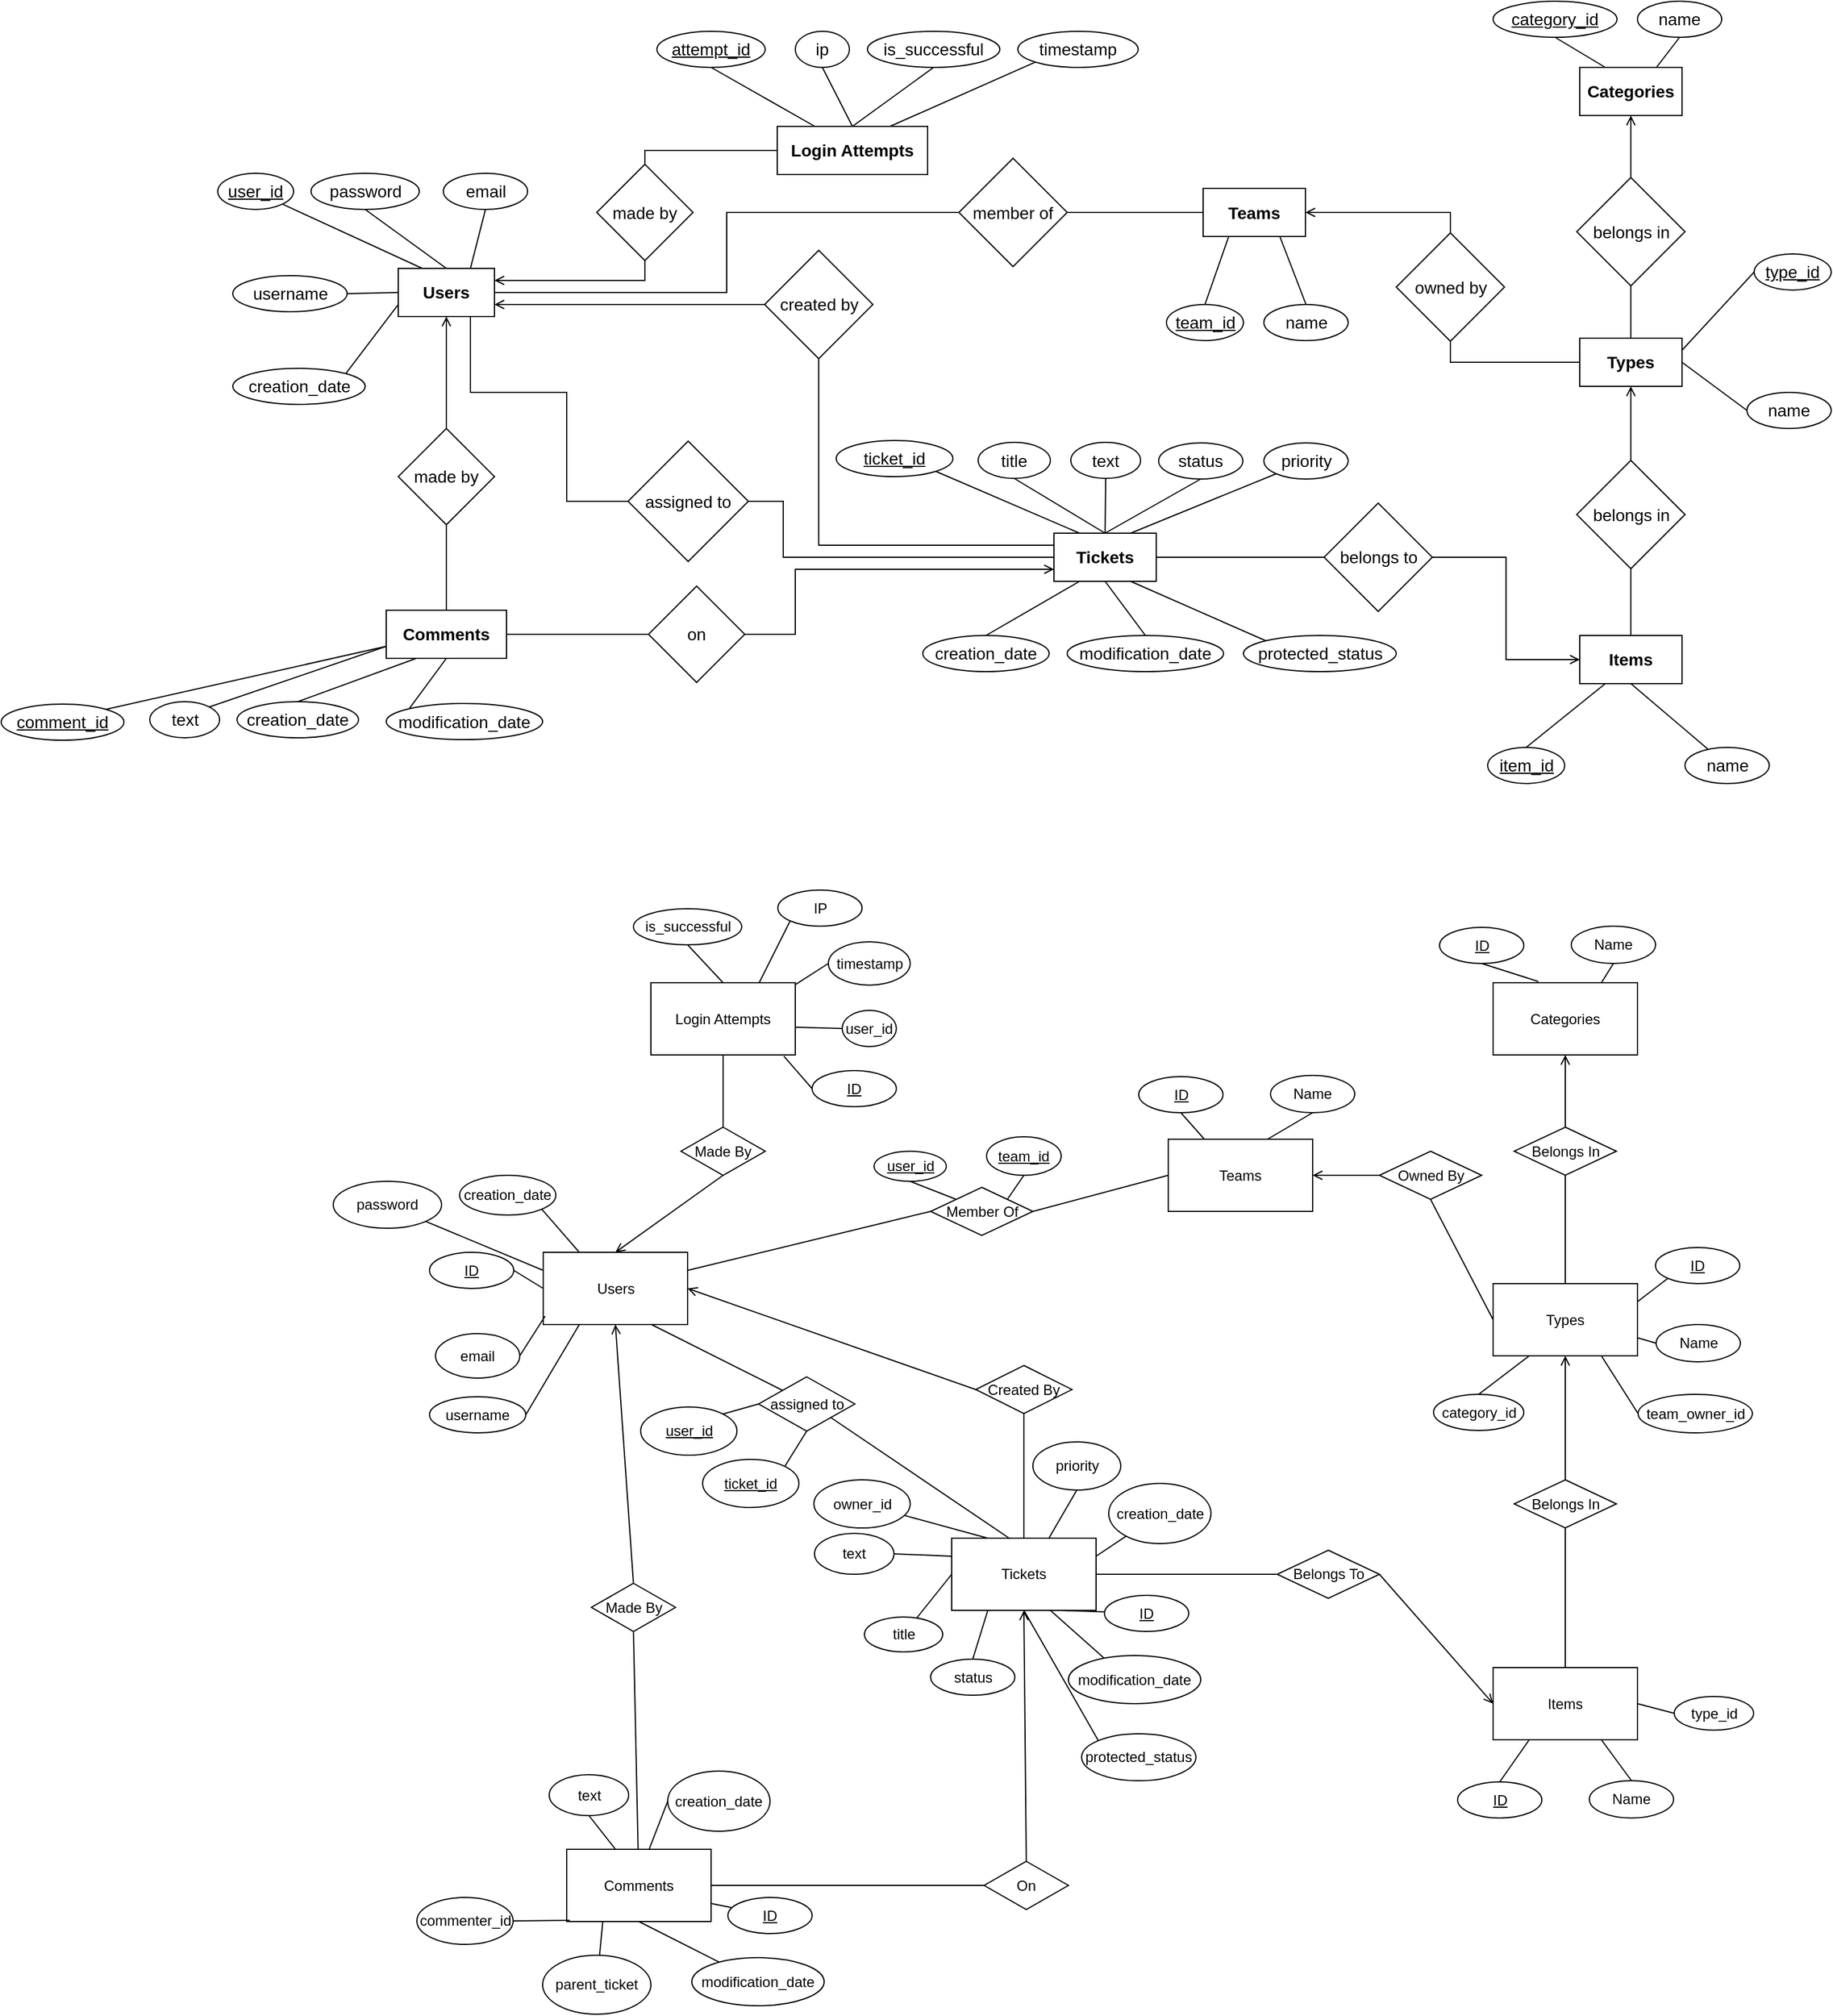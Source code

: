 <mxfile version="12.0.3" type="device" pages="1"><diagram id="tectN9x80hc5ia0FUNLr" name="Page-1"><mxGraphModel dx="2460" dy="753" grid="1" gridSize="10" guides="1" tooltips="1" connect="1" arrows="1" fold="1" page="1" pageScale="1" pageWidth="1100" pageHeight="850" math="0" shadow="0"><root><mxCell id="0"/><mxCell id="1" parent="0"/><mxCell id="ugrWVeRuI8ewHTDC6Z2f-1" value="On" style="rhombus;whiteSpace=wrap;html=1;" parent="1" vertex="1"><mxGeometry x="-193" y="1560.5" width="70" height="40" as="geometry"/></mxCell><mxCell id="ugrWVeRuI8ewHTDC6Z2f-3" value="Users" style="rounded=0;whiteSpace=wrap;html=1;" parent="1" vertex="1"><mxGeometry x="-559.5" y="1054.5" width="120" height="60" as="geometry"/></mxCell><mxCell id="ugrWVeRuI8ewHTDC6Z2f-4" value="Teams" style="rounded=0;whiteSpace=wrap;html=1;" parent="1" vertex="1"><mxGeometry x="-40" y="960.5" width="120" height="60" as="geometry"/></mxCell><mxCell id="ugrWVeRuI8ewHTDC6Z2f-5" value="Categories" style="rounded=0;whiteSpace=wrap;html=1;" parent="1" vertex="1"><mxGeometry x="230" y="830.5" width="120" height="60" as="geometry"/></mxCell><mxCell id="ugrWVeRuI8ewHTDC6Z2f-6" value="Tickets" style="rounded=0;whiteSpace=wrap;html=1;" parent="1" vertex="1"><mxGeometry x="-220" y="1292" width="120" height="60" as="geometry"/></mxCell><mxCell id="ugrWVeRuI8ewHTDC6Z2f-7" value="Types" style="rounded=0;whiteSpace=wrap;html=1;" parent="1" vertex="1"><mxGeometry x="230" y="1080.5" width="120" height="60" as="geometry"/></mxCell><mxCell id="ugrWVeRuI8ewHTDC6Z2f-8" value="Items" style="rounded=0;whiteSpace=wrap;html=1;" parent="1" vertex="1"><mxGeometry x="230" y="1399.5" width="120" height="60" as="geometry"/></mxCell><mxCell id="ugrWVeRuI8ewHTDC6Z2f-9" value="Comments" style="rounded=0;whiteSpace=wrap;html=1;" parent="1" vertex="1"><mxGeometry x="-540" y="1550.5" width="120" height="60" as="geometry"/></mxCell><mxCell id="ugrWVeRuI8ewHTDC6Z2f-12" value="Made By" style="rhombus;whiteSpace=wrap;html=1;" parent="1" vertex="1"><mxGeometry x="-519.5" y="1329.5" width="70" height="40" as="geometry"/></mxCell><mxCell id="ugrWVeRuI8ewHTDC6Z2f-13" value="Login Attempts" style="rounded=0;whiteSpace=wrap;html=1;" parent="1" vertex="1"><mxGeometry x="-470" y="830.5" width="120" height="60" as="geometry"/></mxCell><mxCell id="ugrWVeRuI8ewHTDC6Z2f-14" value="Made By" style="rhombus;whiteSpace=wrap;html=1;" parent="1" vertex="1"><mxGeometry x="-445" y="950.5" width="70" height="40" as="geometry"/></mxCell><mxCell id="ugrWVeRuI8ewHTDC6Z2f-26" value="" style="endArrow=open;html=1;entryX=0.5;entryY=1;entryDx=0;entryDy=0;exitX=0.5;exitY=0;exitDx=0;exitDy=0;endFill=0;" parent="1" source="ugrWVeRuI8ewHTDC6Z2f-12" target="ugrWVeRuI8ewHTDC6Z2f-3" edge="1"><mxGeometry width="50" height="50" relative="1" as="geometry"><mxPoint x="-650" y="1554.5" as="sourcePoint"/><mxPoint x="-600" y="1504.5" as="targetPoint"/></mxGeometry></mxCell><mxCell id="ugrWVeRuI8ewHTDC6Z2f-27" value="" style="endArrow=none;html=1;entryX=0.5;entryY=1;entryDx=0;entryDy=0;" parent="1" source="ugrWVeRuI8ewHTDC6Z2f-9" target="ugrWVeRuI8ewHTDC6Z2f-12" edge="1"><mxGeometry width="50" height="50" relative="1" as="geometry"><mxPoint x="-650" y="1554.5" as="sourcePoint"/><mxPoint x="-600" y="1504.5" as="targetPoint"/></mxGeometry></mxCell><mxCell id="ugrWVeRuI8ewHTDC6Z2f-28" value="" style="endArrow=none;html=1;entryX=1;entryY=0.5;entryDx=0;entryDy=0;exitX=0;exitY=0.5;exitDx=0;exitDy=0;" parent="1" source="ugrWVeRuI8ewHTDC6Z2f-1" target="ugrWVeRuI8ewHTDC6Z2f-9" edge="1"><mxGeometry width="50" height="50" relative="1" as="geometry"><mxPoint x="-650" y="1554.5" as="sourcePoint"/><mxPoint x="-600" y="1504.5" as="targetPoint"/></mxGeometry></mxCell><mxCell id="ugrWVeRuI8ewHTDC6Z2f-30" value="Created By" style="rhombus;whiteSpace=wrap;html=1;" parent="1" vertex="1"><mxGeometry x="-200" y="1148.5" width="80" height="40" as="geometry"/></mxCell><mxCell id="ugrWVeRuI8ewHTDC6Z2f-33" value="" style="endArrow=none;html=1;entryX=0.5;entryY=1;entryDx=0;entryDy=0;exitX=0.5;exitY=0;exitDx=0;exitDy=0;" parent="1" source="ugrWVeRuI8ewHTDC6Z2f-6" target="ugrWVeRuI8ewHTDC6Z2f-30" edge="1"><mxGeometry width="50" height="50" relative="1" as="geometry"><mxPoint x="-650" y="1554.5" as="sourcePoint"/><mxPoint x="-600" y="1504.5" as="targetPoint"/></mxGeometry></mxCell><mxCell id="ugrWVeRuI8ewHTDC6Z2f-34" value="" style="endArrow=open;html=1;entryX=1;entryY=0.5;entryDx=0;entryDy=0;exitX=0;exitY=0.5;exitDx=0;exitDy=0;endFill=0;" parent="1" source="ugrWVeRuI8ewHTDC6Z2f-30" target="ugrWVeRuI8ewHTDC6Z2f-3" edge="1"><mxGeometry width="50" height="50" relative="1" as="geometry"><mxPoint x="-650" y="1554.5" as="sourcePoint"/><mxPoint x="-600" y="1504.5" as="targetPoint"/></mxGeometry></mxCell><mxCell id="ugrWVeRuI8ewHTDC6Z2f-35" value="" style="endArrow=none;html=1;entryX=0.5;entryY=1;entryDx=0;entryDy=0;exitX=0.5;exitY=0;exitDx=0;exitDy=0;endFill=0;startArrow=open;startFill=0;" parent="1" source="ugrWVeRuI8ewHTDC6Z2f-3" target="ugrWVeRuI8ewHTDC6Z2f-14" edge="1"><mxGeometry width="50" height="50" relative="1" as="geometry"><mxPoint x="-470" y="1550.5" as="sourcePoint"/><mxPoint x="-420" y="1500.5" as="targetPoint"/></mxGeometry></mxCell><mxCell id="ugrWVeRuI8ewHTDC6Z2f-36" value="" style="endArrow=none;html=1;entryX=0.5;entryY=1;entryDx=0;entryDy=0;exitX=0.5;exitY=0;exitDx=0;exitDy=0;" parent="1" source="ugrWVeRuI8ewHTDC6Z2f-14" target="ugrWVeRuI8ewHTDC6Z2f-13" edge="1"><mxGeometry width="50" height="50" relative="1" as="geometry"><mxPoint x="-470" y="1550.5" as="sourcePoint"/><mxPoint x="-420" y="1500.5" as="targetPoint"/></mxGeometry></mxCell><mxCell id="ugrWVeRuI8ewHTDC6Z2f-37" value="Member Of" style="rhombus;whiteSpace=wrap;html=1;" parent="1" vertex="1"><mxGeometry x="-237.5" y="1000.5" width="85" height="40" as="geometry"/></mxCell><mxCell id="ugrWVeRuI8ewHTDC6Z2f-38" value="" style="endArrow=none;html=1;exitX=0;exitY=0.5;exitDx=0;exitDy=0;entryX=1;entryY=0.25;entryDx=0;entryDy=0;" parent="1" source="ugrWVeRuI8ewHTDC6Z2f-37" target="ugrWVeRuI8ewHTDC6Z2f-3" edge="1"><mxGeometry width="50" height="50" relative="1" as="geometry"><mxPoint x="-470" y="1550.5" as="sourcePoint"/><mxPoint x="-310" y="1070.5" as="targetPoint"/></mxGeometry></mxCell><mxCell id="ugrWVeRuI8ewHTDC6Z2f-39" value="" style="endArrow=none;html=1;entryX=0;entryY=0.5;entryDx=0;entryDy=0;exitX=1;exitY=0.5;exitDx=0;exitDy=0;" parent="1" source="ugrWVeRuI8ewHTDC6Z2f-37" target="ugrWVeRuI8ewHTDC6Z2f-4" edge="1"><mxGeometry width="50" height="50" relative="1" as="geometry"><mxPoint x="-470" y="1550.5" as="sourcePoint"/><mxPoint x="-420" y="1500.5" as="targetPoint"/></mxGeometry></mxCell><mxCell id="ugrWVeRuI8ewHTDC6Z2f-40" value="Owned By" style="rhombus;whiteSpace=wrap;html=1;" parent="1" vertex="1"><mxGeometry x="135.5" y="970.5" width="85" height="40" as="geometry"/></mxCell><mxCell id="ugrWVeRuI8ewHTDC6Z2f-41" value="" style="endArrow=none;html=1;entryX=0;entryY=0.5;entryDx=0;entryDy=0;exitX=1;exitY=0.5;exitDx=0;exitDy=0;endFill=0;startArrow=open;startFill=0;" parent="1" source="ugrWVeRuI8ewHTDC6Z2f-4" target="ugrWVeRuI8ewHTDC6Z2f-40" edge="1"><mxGeometry width="50" height="50" relative="1" as="geometry"><mxPoint x="-470" y="1550.5" as="sourcePoint"/><mxPoint x="-420" y="1500.5" as="targetPoint"/></mxGeometry></mxCell><mxCell id="ugrWVeRuI8ewHTDC6Z2f-42" value="" style="endArrow=none;html=1;entryX=0.5;entryY=1;entryDx=0;entryDy=0;exitX=0;exitY=0.5;exitDx=0;exitDy=0;" parent="1" source="ugrWVeRuI8ewHTDC6Z2f-7" target="ugrWVeRuI8ewHTDC6Z2f-40" edge="1"><mxGeometry width="50" height="50" relative="1" as="geometry"><mxPoint x="-470" y="1550.5" as="sourcePoint"/><mxPoint x="-420" y="1500.5" as="targetPoint"/></mxGeometry></mxCell><mxCell id="ugrWVeRuI8ewHTDC6Z2f-43" value="Belongs In" style="rhombus;whiteSpace=wrap;html=1;" parent="1" vertex="1"><mxGeometry x="247.5" y="950.5" width="85" height="40" as="geometry"/></mxCell><mxCell id="ugrWVeRuI8ewHTDC6Z2f-44" value="Belongs In" style="rhombus;whiteSpace=wrap;html=1;" parent="1" vertex="1"><mxGeometry x="247.5" y="1243.5" width="85" height="40" as="geometry"/></mxCell><mxCell id="ugrWVeRuI8ewHTDC6Z2f-45" value="" style="endArrow=open;html=1;entryX=0.5;entryY=1;entryDx=0;entryDy=0;exitX=0.5;exitY=0;exitDx=0;exitDy=0;startArrow=none;startFill=0;endFill=0;" parent="1" source="ugrWVeRuI8ewHTDC6Z2f-44" target="ugrWVeRuI8ewHTDC6Z2f-7" edge="1"><mxGeometry width="50" height="50" relative="1" as="geometry"><mxPoint x="-470" y="1550.5" as="sourcePoint"/><mxPoint x="-420" y="1500.5" as="targetPoint"/></mxGeometry></mxCell><mxCell id="ugrWVeRuI8ewHTDC6Z2f-46" value="" style="endArrow=none;html=1;entryX=0.5;entryY=1;entryDx=0;entryDy=0;exitX=0.5;exitY=0;exitDx=0;exitDy=0;" parent="1" source="ugrWVeRuI8ewHTDC6Z2f-8" target="ugrWVeRuI8ewHTDC6Z2f-44" edge="1"><mxGeometry width="50" height="50" relative="1" as="geometry"><mxPoint x="-470" y="1550.5" as="sourcePoint"/><mxPoint x="-420" y="1500.5" as="targetPoint"/></mxGeometry></mxCell><mxCell id="ugrWVeRuI8ewHTDC6Z2f-47" value="" style="endArrow=open;html=1;entryX=0.5;entryY=1;entryDx=0;entryDy=0;exitX=0.5;exitY=0;exitDx=0;exitDy=0;startArrow=none;startFill=0;endFill=0;" parent="1" source="ugrWVeRuI8ewHTDC6Z2f-43" target="ugrWVeRuI8ewHTDC6Z2f-5" edge="1"><mxGeometry width="50" height="50" relative="1" as="geometry"><mxPoint x="-470" y="1550.5" as="sourcePoint"/><mxPoint x="-420" y="1500.5" as="targetPoint"/></mxGeometry></mxCell><mxCell id="ugrWVeRuI8ewHTDC6Z2f-48" value="" style="endArrow=none;html=1;entryX=0.5;entryY=1;entryDx=0;entryDy=0;exitX=0.5;exitY=0;exitDx=0;exitDy=0;" parent="1" source="ugrWVeRuI8ewHTDC6Z2f-7" target="ugrWVeRuI8ewHTDC6Z2f-43" edge="1"><mxGeometry width="50" height="50" relative="1" as="geometry"><mxPoint x="-470" y="1550.5" as="sourcePoint"/><mxPoint x="-420" y="1500.5" as="targetPoint"/></mxGeometry></mxCell><mxCell id="ugrWVeRuI8ewHTDC6Z2f-49" value="" style="endArrow=open;html=1;entryX=0.5;entryY=1;entryDx=0;entryDy=0;exitX=0.5;exitY=0;exitDx=0;exitDy=0;endFill=0;" parent="1" source="ugrWVeRuI8ewHTDC6Z2f-1" target="ugrWVeRuI8ewHTDC6Z2f-6" edge="1"><mxGeometry width="50" height="50" relative="1" as="geometry"><mxPoint x="-474.5" y="1553.5" as="sourcePoint"/><mxPoint x="-424.5" y="1503.5" as="targetPoint"/></mxGeometry></mxCell><mxCell id="ugrWVeRuI8ewHTDC6Z2f-55" value="Belongs To" style="rhombus;whiteSpace=wrap;html=1;" parent="1" vertex="1"><mxGeometry x="50.5" y="1302" width="85" height="40" as="geometry"/></mxCell><mxCell id="ugrWVeRuI8ewHTDC6Z2f-56" value="" style="endArrow=none;html=1;entryX=0;entryY=0.5;entryDx=0;entryDy=0;exitX=1;exitY=0.5;exitDx=0;exitDy=0;" parent="1" source="ugrWVeRuI8ewHTDC6Z2f-6" target="ugrWVeRuI8ewHTDC6Z2f-55" edge="1"><mxGeometry width="50" height="50" relative="1" as="geometry"><mxPoint x="-474.5" y="1553.5" as="sourcePoint"/><mxPoint x="-424.5" y="1503.5" as="targetPoint"/></mxGeometry></mxCell><mxCell id="ugrWVeRuI8ewHTDC6Z2f-57" value="" style="endArrow=none;html=1;entryX=1;entryY=0.5;entryDx=0;entryDy=0;exitX=0;exitY=0.5;exitDx=0;exitDy=0;endFill=0;startArrow=open;startFill=0;" parent="1" source="ugrWVeRuI8ewHTDC6Z2f-8" target="ugrWVeRuI8ewHTDC6Z2f-55" edge="1"><mxGeometry width="50" height="50" relative="1" as="geometry"><mxPoint x="-474.5" y="1553.5" as="sourcePoint"/><mxPoint x="-424.5" y="1503.5" as="targetPoint"/></mxGeometry></mxCell><mxCell id="8irhgwvYUMNIZDyQJF5n-1" value="ID" style="ellipse;whiteSpace=wrap;html=1;fontStyle=4" parent="1" vertex="1"><mxGeometry x="-64.5" y="908.5" width="70" height="30" as="geometry"/></mxCell><mxCell id="8irhgwvYUMNIZDyQJF5n-3" value="Name" style="ellipse;whiteSpace=wrap;html=1;" parent="1" vertex="1"><mxGeometry x="45" y="907.5" width="70" height="31" as="geometry"/></mxCell><mxCell id="8irhgwvYUMNIZDyQJF5n-4" value="ID" style="ellipse;whiteSpace=wrap;html=1;fontStyle=4" parent="1" vertex="1"><mxGeometry x="185.5" y="784.5" width="70" height="30" as="geometry"/></mxCell><mxCell id="8irhgwvYUMNIZDyQJF5n-5" value="Name" style="ellipse;whiteSpace=wrap;html=1;" parent="1" vertex="1"><mxGeometry x="295" y="783.5" width="70" height="31" as="geometry"/></mxCell><mxCell id="8irhgwvYUMNIZDyQJF5n-6" value="ID" style="ellipse;whiteSpace=wrap;html=1;fontStyle=4" parent="1" vertex="1"><mxGeometry x="365" y="1050.5" width="70" height="30" as="geometry"/></mxCell><mxCell id="8irhgwvYUMNIZDyQJF5n-7" value="Name" style="ellipse;whiteSpace=wrap;html=1;" parent="1" vertex="1"><mxGeometry x="365.5" y="1114.5" width="70" height="31" as="geometry"/></mxCell><mxCell id="8irhgwvYUMNIZDyQJF5n-8" value="ID" style="ellipse;whiteSpace=wrap;html=1;fontStyle=4" parent="1" vertex="1"><mxGeometry x="200.5" y="1494.5" width="70" height="30" as="geometry"/></mxCell><mxCell id="8irhgwvYUMNIZDyQJF5n-9" value="Name" style="ellipse;whiteSpace=wrap;html=1;" parent="1" vertex="1"><mxGeometry x="310" y="1493.5" width="70" height="31" as="geometry"/></mxCell><mxCell id="8irhgwvYUMNIZDyQJF5n-11" value="" style="endArrow=none;html=1;entryX=0.5;entryY=1;entryDx=0;entryDy=0;exitX=0.25;exitY=0;exitDx=0;exitDy=0;" parent="1" source="ugrWVeRuI8ewHTDC6Z2f-4" target="8irhgwvYUMNIZDyQJF5n-1" edge="1"><mxGeometry width="50" height="50" relative="1" as="geometry"><mxPoint x="-474.5" y="1593.5" as="sourcePoint"/><mxPoint x="-424.5" y="1543.5" as="targetPoint"/></mxGeometry></mxCell><mxCell id="8irhgwvYUMNIZDyQJF5n-12" value="" style="endArrow=none;html=1;entryX=0.5;entryY=1;entryDx=0;entryDy=0;exitX=0.688;exitY=0;exitDx=0;exitDy=0;exitPerimeter=0;" parent="1" source="ugrWVeRuI8ewHTDC6Z2f-4" target="8irhgwvYUMNIZDyQJF5n-3" edge="1"><mxGeometry width="50" height="50" relative="1" as="geometry"><mxPoint x="-474.5" y="1593.5" as="sourcePoint"/><mxPoint x="-424.5" y="1543.5" as="targetPoint"/></mxGeometry></mxCell><mxCell id="8irhgwvYUMNIZDyQJF5n-14" value="" style="endArrow=none;html=1;exitX=0.75;exitY=0;exitDx=0;exitDy=0;entryX=0.5;entryY=1;entryDx=0;entryDy=0;" parent="1" source="ugrWVeRuI8ewHTDC6Z2f-5" target="8irhgwvYUMNIZDyQJF5n-5" edge="1"><mxGeometry width="50" height="50" relative="1" as="geometry"><mxPoint x="395.5" y="863.5" as="sourcePoint"/><mxPoint x="445.5" y="813.5" as="targetPoint"/></mxGeometry></mxCell><mxCell id="8irhgwvYUMNIZDyQJF5n-15" value="" style="endArrow=none;html=1;entryX=0.5;entryY=1;entryDx=0;entryDy=0;exitX=0.313;exitY=-0.017;exitDx=0;exitDy=0;exitPerimeter=0;" parent="1" source="ugrWVeRuI8ewHTDC6Z2f-5" target="8irhgwvYUMNIZDyQJF5n-4" edge="1"><mxGeometry width="50" height="50" relative="1" as="geometry"><mxPoint x="165.5" y="873.5" as="sourcePoint"/><mxPoint x="215.5" y="823.5" as="targetPoint"/></mxGeometry></mxCell><mxCell id="8irhgwvYUMNIZDyQJF5n-16" value="" style="endArrow=none;html=1;entryX=0;entryY=1;entryDx=0;entryDy=0;exitX=1;exitY=0.25;exitDx=0;exitDy=0;" parent="1" source="ugrWVeRuI8ewHTDC6Z2f-7" target="8irhgwvYUMNIZDyQJF5n-6" edge="1"><mxGeometry width="50" height="50" relative="1" as="geometry"><mxPoint x="455.5" y="1123.5" as="sourcePoint"/><mxPoint x="505.5" y="1073.5" as="targetPoint"/></mxGeometry></mxCell><mxCell id="8irhgwvYUMNIZDyQJF5n-17" value="" style="endArrow=none;html=1;entryX=0;entryY=0.5;entryDx=0;entryDy=0;exitX=1;exitY=0.75;exitDx=0;exitDy=0;" parent="1" source="ugrWVeRuI8ewHTDC6Z2f-7" target="8irhgwvYUMNIZDyQJF5n-7" edge="1"><mxGeometry width="50" height="50" relative="1" as="geometry"><mxPoint x="475.5" y="1233.5" as="sourcePoint"/><mxPoint x="525.5" y="1183.5" as="targetPoint"/></mxGeometry></mxCell><mxCell id="8irhgwvYUMNIZDyQJF5n-18" value="" style="endArrow=none;html=1;entryX=0.25;entryY=1;entryDx=0;entryDy=0;exitX=0.5;exitY=0;exitDx=0;exitDy=0;" parent="1" source="8irhgwvYUMNIZDyQJF5n-8" target="ugrWVeRuI8ewHTDC6Z2f-8" edge="1"><mxGeometry width="50" height="50" relative="1" as="geometry"><mxPoint x="215.5" y="1503.5" as="sourcePoint"/><mxPoint x="155.5" y="1453.5" as="targetPoint"/></mxGeometry></mxCell><mxCell id="8irhgwvYUMNIZDyQJF5n-19" value="" style="endArrow=none;html=1;exitX=0.75;exitY=1;exitDx=0;exitDy=0;entryX=0.5;entryY=0;entryDx=0;entryDy=0;" parent="1" source="ugrWVeRuI8ewHTDC6Z2f-8" target="8irhgwvYUMNIZDyQJF5n-9" edge="1"><mxGeometry width="50" height="50" relative="1" as="geometry"><mxPoint x="239.289" y="1559" as="sourcePoint"/><mxPoint x="239.289" y="1509" as="targetPoint"/></mxGeometry></mxCell><mxCell id="8irhgwvYUMNIZDyQJF5n-20" value="user_id" style="ellipse;whiteSpace=wrap;html=1;fontStyle=4" parent="1" vertex="1"><mxGeometry x="-284.5" y="970.5" width="60" height="25" as="geometry"/></mxCell><mxCell id="8irhgwvYUMNIZDyQJF5n-22" value="team_id" style="ellipse;whiteSpace=wrap;html=1;fontStyle=4" parent="1" vertex="1"><mxGeometry x="-191" y="958.5" width="62" height="32" as="geometry"/></mxCell><mxCell id="8irhgwvYUMNIZDyQJF5n-23" value="" style="endArrow=none;html=1;entryX=0.5;entryY=1;entryDx=0;entryDy=0;exitX=1;exitY=0;exitDx=0;exitDy=0;" parent="1" source="ugrWVeRuI8ewHTDC6Z2f-37" target="8irhgwvYUMNIZDyQJF5n-22" edge="1"><mxGeometry width="50" height="50" relative="1" as="geometry"><mxPoint x="-124.5" y="1103.5" as="sourcePoint"/><mxPoint x="-74.5" y="1053.5" as="targetPoint"/></mxGeometry></mxCell><mxCell id="8irhgwvYUMNIZDyQJF5n-24" value="" style="endArrow=none;html=1;entryX=0.5;entryY=1;entryDx=0;entryDy=0;exitX=0;exitY=0;exitDx=0;exitDy=0;" parent="1" source="ugrWVeRuI8ewHTDC6Z2f-37" target="8irhgwvYUMNIZDyQJF5n-20" edge="1"><mxGeometry width="50" height="50" relative="1" as="geometry"><mxPoint x="-334.5" y="1243.5" as="sourcePoint"/><mxPoint x="-284.5" y="1193.5" as="targetPoint"/></mxGeometry></mxCell><mxCell id="8irhgwvYUMNIZDyQJF5n-25" value="IP" style="ellipse;whiteSpace=wrap;html=1;" parent="1" vertex="1"><mxGeometry x="-364.5" y="753.5" width="70" height="30" as="geometry"/></mxCell><mxCell id="8irhgwvYUMNIZDyQJF5n-26" value="timestamp" style="ellipse;whiteSpace=wrap;html=1;" parent="1" vertex="1"><mxGeometry x="-322.5" y="796.5" width="68" height="36" as="geometry"/></mxCell><mxCell id="8irhgwvYUMNIZDyQJF5n-27" value="user_id" style="ellipse;whiteSpace=wrap;html=1;" parent="1" vertex="1"><mxGeometry x="-311" y="853.5" width="45" height="30" as="geometry"/></mxCell><mxCell id="8irhgwvYUMNIZDyQJF5n-28" value="is_successful" style="ellipse;whiteSpace=wrap;html=1;" parent="1" vertex="1"><mxGeometry x="-484.5" y="769" width="90" height="30" as="geometry"/></mxCell><mxCell id="8irhgwvYUMNIZDyQJF5n-31" value="ID" style="ellipse;whiteSpace=wrap;html=1;fontStyle=4" parent="1" vertex="1"><mxGeometry x="-336" y="903.5" width="70" height="30" as="geometry"/></mxCell><mxCell id="8irhgwvYUMNIZDyQJF5n-32" value="" style="endArrow=none;html=1;entryX=0.921;entryY=1.017;entryDx=0;entryDy=0;entryPerimeter=0;exitX=0;exitY=0.5;exitDx=0;exitDy=0;" parent="1" source="8irhgwvYUMNIZDyQJF5n-31" target="ugrWVeRuI8ewHTDC6Z2f-13" edge="1"><mxGeometry width="50" height="50" relative="1" as="geometry"><mxPoint x="-384.5" y="953.5" as="sourcePoint"/><mxPoint x="-334.5" y="903.5" as="targetPoint"/></mxGeometry></mxCell><mxCell id="8irhgwvYUMNIZDyQJF5n-33" value="" style="endArrow=none;html=1;entryX=1.004;entryY=0.617;entryDx=0;entryDy=0;entryPerimeter=0;exitX=0;exitY=0.5;exitDx=0;exitDy=0;" parent="1" source="8irhgwvYUMNIZDyQJF5n-27" target="ugrWVeRuI8ewHTDC6Z2f-13" edge="1"><mxGeometry width="50" height="50" relative="1" as="geometry"><mxPoint x="-474.5" y="1593.5" as="sourcePoint"/><mxPoint x="-424.5" y="1543.5" as="targetPoint"/></mxGeometry></mxCell><mxCell id="8irhgwvYUMNIZDyQJF5n-34" value="" style="endArrow=none;html=1;entryX=0.996;entryY=0.033;entryDx=0;entryDy=0;entryPerimeter=0;exitX=0;exitY=0.5;exitDx=0;exitDy=0;" parent="1" source="8irhgwvYUMNIZDyQJF5n-26" target="ugrWVeRuI8ewHTDC6Z2f-13" edge="1"><mxGeometry width="50" height="50" relative="1" as="geometry"><mxPoint x="-304.5" y="1623.5" as="sourcePoint"/><mxPoint x="-254.5" y="1573.5" as="targetPoint"/></mxGeometry></mxCell><mxCell id="8irhgwvYUMNIZDyQJF5n-35" value="" style="endArrow=none;html=1;entryX=0.75;entryY=0;entryDx=0;entryDy=0;exitX=0;exitY=1;exitDx=0;exitDy=0;" parent="1" source="8irhgwvYUMNIZDyQJF5n-25" target="ugrWVeRuI8ewHTDC6Z2f-13" edge="1"><mxGeometry width="50" height="50" relative="1" as="geometry"><mxPoint x="-264.5" y="1633.5" as="sourcePoint"/><mxPoint x="-214.5" y="1583.5" as="targetPoint"/></mxGeometry></mxCell><mxCell id="8irhgwvYUMNIZDyQJF5n-36" value="" style="endArrow=none;html=1;entryX=0.5;entryY=1;entryDx=0;entryDy=0;exitX=0.5;exitY=0;exitDx=0;exitDy=0;" parent="1" source="ugrWVeRuI8ewHTDC6Z2f-13" target="8irhgwvYUMNIZDyQJF5n-28" edge="1"><mxGeometry width="50" height="50" relative="1" as="geometry"><mxPoint x="-324.5" y="1603.5" as="sourcePoint"/><mxPoint x="-274.5" y="1553.5" as="targetPoint"/></mxGeometry></mxCell><mxCell id="8irhgwvYUMNIZDyQJF5n-37" value="team_owner_id" style="ellipse;whiteSpace=wrap;html=1;" parent="1" vertex="1"><mxGeometry x="350.5" y="1172.5" width="95" height="32" as="geometry"/></mxCell><mxCell id="8irhgwvYUMNIZDyQJF5n-38" value="" style="endArrow=none;html=1;entryX=0.75;entryY=1;entryDx=0;entryDy=0;exitX=0;exitY=0.5;exitDx=0;exitDy=0;" parent="1" source="8irhgwvYUMNIZDyQJF5n-37" target="ugrWVeRuI8ewHTDC6Z2f-7" edge="1"><mxGeometry width="50" height="50" relative="1" as="geometry"><mxPoint x="205.5" y="1213.5" as="sourcePoint"/><mxPoint x="255.5" y="1163.5" as="targetPoint"/></mxGeometry></mxCell><mxCell id="8irhgwvYUMNIZDyQJF5n-39" value="category_id" style="ellipse;whiteSpace=wrap;html=1;" parent="1" vertex="1"><mxGeometry x="180.5" y="1172.5" width="75" height="30" as="geometry"/></mxCell><mxCell id="8irhgwvYUMNIZDyQJF5n-40" value="" style="endArrow=none;html=1;entryX=0.25;entryY=1;entryDx=0;entryDy=0;exitX=0.5;exitY=0;exitDx=0;exitDy=0;" parent="1" source="8irhgwvYUMNIZDyQJF5n-39" target="ugrWVeRuI8ewHTDC6Z2f-7" edge="1"><mxGeometry width="50" height="50" relative="1" as="geometry"><mxPoint x="-34.5" y="1603.5" as="sourcePoint"/><mxPoint x="15.5" y="1553.5" as="targetPoint"/></mxGeometry></mxCell><mxCell id="8irhgwvYUMNIZDyQJF5n-41" value="type_id" style="ellipse;whiteSpace=wrap;html=1;" parent="1" vertex="1"><mxGeometry x="380.5" y="1423.5" width="66" height="28" as="geometry"/></mxCell><mxCell id="8irhgwvYUMNIZDyQJF5n-42" value="" style="endArrow=none;html=1;entryX=1;entryY=0.5;entryDx=0;entryDy=0;exitX=0;exitY=0.5;exitDx=0;exitDy=0;" parent="1" source="8irhgwvYUMNIZDyQJF5n-41" target="ugrWVeRuI8ewHTDC6Z2f-8" edge="1"><mxGeometry width="50" height="50" relative="1" as="geometry"><mxPoint x="-474.5" y="1593.5" as="sourcePoint"/><mxPoint x="-424.5" y="1543.5" as="targetPoint"/></mxGeometry></mxCell><mxCell id="8irhgwvYUMNIZDyQJF5n-43" value="parent_ticket" style="ellipse;whiteSpace=wrap;html=1;" parent="1" vertex="1"><mxGeometry x="-560" y="1638.5" width="90" height="49" as="geometry"/></mxCell><mxCell id="8irhgwvYUMNIZDyQJF5n-44" value="text" style="ellipse;whiteSpace=wrap;html=1;" parent="1" vertex="1"><mxGeometry x="-554.5" y="1488.5" width="66" height="34" as="geometry"/></mxCell><mxCell id="8irhgwvYUMNIZDyQJF5n-45" value="creation_date" style="ellipse;whiteSpace=wrap;html=1;" parent="1" vertex="1"><mxGeometry x="-456" y="1485.5" width="85" height="50" as="geometry"/></mxCell><mxCell id="8irhgwvYUMNIZDyQJF5n-49" value="modification_date" style="ellipse;whiteSpace=wrap;html=1;" parent="1" vertex="1"><mxGeometry x="-436" y="1640.5" width="110" height="40" as="geometry"/></mxCell><mxCell id="8irhgwvYUMNIZDyQJF5n-50" value="ID" style="ellipse;whiteSpace=wrap;html=1;fontStyle=4" parent="1" vertex="1"><mxGeometry x="-406" y="1590.5" width="70" height="30" as="geometry"/></mxCell><mxCell id="8irhgwvYUMNIZDyQJF5n-51" value="" style="endArrow=none;html=1;entryX=0;entryY=0.5;entryDx=0;entryDy=0;exitX=0.571;exitY=0;exitDx=0;exitDy=0;exitPerimeter=0;" parent="1" source="ugrWVeRuI8ewHTDC6Z2f-9" target="8irhgwvYUMNIZDyQJF5n-45" edge="1"><mxGeometry width="50" height="50" relative="1" as="geometry"><mxPoint x="-394.5" y="1413.5" as="sourcePoint"/><mxPoint x="-344.5" y="1363.5" as="targetPoint"/></mxGeometry></mxCell><mxCell id="8irhgwvYUMNIZDyQJF5n-52" value="" style="endArrow=none;html=1;entryX=0.5;entryY=1;entryDx=0;entryDy=0;exitX=0.338;exitY=0;exitDx=0;exitDy=0;exitPerimeter=0;" parent="1" source="ugrWVeRuI8ewHTDC6Z2f-9" target="8irhgwvYUMNIZDyQJF5n-44" edge="1"><mxGeometry width="50" height="50" relative="1" as="geometry"><mxPoint x="-374.5" y="1383.5" as="sourcePoint"/><mxPoint x="-324.5" y="1333.5" as="targetPoint"/></mxGeometry></mxCell><mxCell id="8irhgwvYUMNIZDyQJF5n-53" value="" style="endArrow=none;html=1;entryX=0.25;entryY=1;entryDx=0;entryDy=0;" parent="1" source="8irhgwvYUMNIZDyQJF5n-43" target="ugrWVeRuI8ewHTDC6Z2f-9" edge="1"><mxGeometry width="50" height="50" relative="1" as="geometry"><mxPoint x="-425" y="1486.789" as="sourcePoint"/><mxPoint x="-425" y="1436.789" as="targetPoint"/></mxGeometry></mxCell><mxCell id="8irhgwvYUMNIZDyQJF5n-54" value="" style="endArrow=none;html=1;entryX=0.5;entryY=1;entryDx=0;entryDy=0;" parent="1" source="8irhgwvYUMNIZDyQJF5n-49" target="ugrWVeRuI8ewHTDC6Z2f-9" edge="1"><mxGeometry width="50" height="50" relative="1" as="geometry"><mxPoint x="-311" y="1599.5" as="sourcePoint"/><mxPoint x="-311" y="1620.211" as="targetPoint"/></mxGeometry></mxCell><mxCell id="8irhgwvYUMNIZDyQJF5n-55" value="" style="endArrow=none;html=1;entryX=1;entryY=0.75;entryDx=0;entryDy=0;" parent="1" source="8irhgwvYUMNIZDyQJF5n-50" target="ugrWVeRuI8ewHTDC6Z2f-9" edge="1"><mxGeometry width="50" height="50" relative="1" as="geometry"><mxPoint x="-266" y="1524.5" as="sourcePoint"/><mxPoint x="-195.289" y="1474.5" as="targetPoint"/></mxGeometry></mxCell><mxCell id="Gc8oMj5PEuQoJOKtvPR4-5" style="edgeStyle=none;rounded=0;orthogonalLoop=1;jettySize=auto;html=1;exitX=1;exitY=0.5;exitDx=0;exitDy=0;entryX=0;entryY=0.25;entryDx=0;entryDy=0;endArrow=none;endFill=0;" parent="1" source="8irhgwvYUMNIZDyQJF5n-56" target="ugrWVeRuI8ewHTDC6Z2f-6" edge="1"><mxGeometry relative="1" as="geometry"/></mxCell><mxCell id="8irhgwvYUMNIZDyQJF5n-56" value="text" style="ellipse;whiteSpace=wrap;html=1;" parent="1" vertex="1"><mxGeometry x="-334" y="1288" width="66" height="34" as="geometry"/></mxCell><mxCell id="8irhgwvYUMNIZDyQJF5n-57" value="creation_date" style="ellipse;whiteSpace=wrap;html=1;" parent="1" vertex="1"><mxGeometry x="-89.5" y="1246.5" width="85" height="50" as="geometry"/></mxCell><mxCell id="8irhgwvYUMNIZDyQJF5n-58" value="modification_date" style="ellipse;whiteSpace=wrap;html=1;" parent="1" vertex="1"><mxGeometry x="-123" y="1389.5" width="110" height="40" as="geometry"/></mxCell><mxCell id="8irhgwvYUMNIZDyQJF5n-59" value="ID" style="ellipse;whiteSpace=wrap;html=1;fontStyle=4" parent="1" vertex="1"><mxGeometry x="-93" y="1339.5" width="70" height="30" as="geometry"/></mxCell><mxCell id="8irhgwvYUMNIZDyQJF5n-61" value="title" style="ellipse;whiteSpace=wrap;html=1;" parent="1" vertex="1"><mxGeometry x="-292.5" y="1357.5" width="65" height="29" as="geometry"/></mxCell><mxCell id="8irhgwvYUMNIZDyQJF5n-62" value="priority" style="ellipse;whiteSpace=wrap;html=1;" parent="1" vertex="1"><mxGeometry x="-152.5" y="1212" width="73" height="40" as="geometry"/></mxCell><mxCell id="8irhgwvYUMNIZDyQJF5n-63" value="" style="endArrow=none;html=1;entryX=0;entryY=0.5;entryDx=0;entryDy=0;" parent="1" source="8irhgwvYUMNIZDyQJF5n-61" target="ugrWVeRuI8ewHTDC6Z2f-6" edge="1"><mxGeometry width="50" height="50" relative="1" as="geometry"><mxPoint x="-266" y="1366.5" as="sourcePoint"/><mxPoint x="-266" y="1387.211" as="targetPoint"/></mxGeometry></mxCell><mxCell id="8irhgwvYUMNIZDyQJF5n-65" value="" style="endArrow=none;html=1;exitX=0.671;exitY=0.008;exitDx=0;exitDy=0;exitPerimeter=0;entryX=0.5;entryY=1;entryDx=0;entryDy=0;" parent="1" source="ugrWVeRuI8ewHTDC6Z2f-6" target="8irhgwvYUMNIZDyQJF5n-62" edge="1"><mxGeometry width="50" height="50" relative="1" as="geometry"><mxPoint x="-134.5" y="1273.5" as="sourcePoint"/><mxPoint x="-84.5" y="1223.5" as="targetPoint"/></mxGeometry></mxCell><mxCell id="8irhgwvYUMNIZDyQJF5n-66" value="" style="endArrow=none;html=1;entryX=1;entryY=0.25;entryDx=0;entryDy=0;" parent="1" source="8irhgwvYUMNIZDyQJF5n-57" target="ugrWVeRuI8ewHTDC6Z2f-6" edge="1"><mxGeometry width="50" height="50" relative="1" as="geometry"><mxPoint x="-47" y="1346.5" as="sourcePoint"/><mxPoint x="-47" y="1367.211" as="targetPoint"/></mxGeometry></mxCell><mxCell id="8irhgwvYUMNIZDyQJF5n-67" value="" style="endArrow=none;html=1;entryX=0.75;entryY=1;entryDx=0;entryDy=0;" parent="1" source="8irhgwvYUMNIZDyQJF5n-59" target="ugrWVeRuI8ewHTDC6Z2f-6" edge="1"><mxGeometry width="50" height="50" relative="1" as="geometry"><mxPoint x="-58" y="1419.5" as="sourcePoint"/><mxPoint x="-58" y="1440.211" as="targetPoint"/></mxGeometry></mxCell><mxCell id="8irhgwvYUMNIZDyQJF5n-68" value="" style="endArrow=none;html=1;exitX=0.679;exitY=0.992;exitDx=0;exitDy=0;exitPerimeter=0;entryX=0.268;entryY=0.05;entryDx=0;entryDy=0;entryPerimeter=0;" parent="1" source="ugrWVeRuI8ewHTDC6Z2f-6" target="8irhgwvYUMNIZDyQJF5n-58" edge="1"><mxGeometry width="50" height="50" relative="1" as="geometry"><mxPoint x="-94.5" y="1453.5" as="sourcePoint"/><mxPoint x="-44.5" y="1403.5" as="targetPoint"/></mxGeometry></mxCell><mxCell id="8irhgwvYUMNIZDyQJF5n-69" value="status" style="ellipse;whiteSpace=wrap;html=1;" parent="1" vertex="1"><mxGeometry x="-237.5" y="1392.5" width="70" height="30" as="geometry"/></mxCell><mxCell id="8irhgwvYUMNIZDyQJF5n-70" value="" style="endArrow=none;html=1;entryX=0.5;entryY=0;entryDx=0;entryDy=0;exitX=0.25;exitY=1;exitDx=0;exitDy=0;" parent="1" source="ugrWVeRuI8ewHTDC6Z2f-6" target="8irhgwvYUMNIZDyQJF5n-69" edge="1"><mxGeometry width="50" height="50" relative="1" as="geometry"><mxPoint x="-474.5" y="1623.5" as="sourcePoint"/><mxPoint x="-424.5" y="1573.5" as="targetPoint"/></mxGeometry></mxCell><mxCell id="8irhgwvYUMNIZDyQJF5n-71" value="" style="endArrow=none;html=1;entryX=0.021;entryY=0.983;entryDx=0;entryDy=0;entryPerimeter=0;exitX=1;exitY=0.5;exitDx=0;exitDy=0;" parent="1" source="8irhgwvYUMNIZDyQJF5n-72" target="ugrWVeRuI8ewHTDC6Z2f-9" edge="1"><mxGeometry width="50" height="50" relative="1" as="geometry"><mxPoint x="-504.5" y="1478.5" as="sourcePoint"/><mxPoint x="-314.5" y="1633.5" as="targetPoint"/></mxGeometry></mxCell><mxCell id="8irhgwvYUMNIZDyQJF5n-72" value="commenter_id" style="ellipse;whiteSpace=wrap;html=1;" parent="1" vertex="1"><mxGeometry x="-664.5" y="1590.5" width="80" height="39" as="geometry"/></mxCell><mxCell id="8irhgwvYUMNIZDyQJF5n-74" value="owner_id" style="ellipse;whiteSpace=wrap;html=1;" parent="1" vertex="1"><mxGeometry x="-334.5" y="1243.5" width="80" height="40" as="geometry"/></mxCell><mxCell id="8irhgwvYUMNIZDyQJF5n-75" value="&lt;u&gt;user_id&lt;/u&gt;" style="ellipse;whiteSpace=wrap;html=1;" parent="1" vertex="1"><mxGeometry x="-478.5" y="1183" width="80" height="40" as="geometry"/></mxCell><mxCell id="8irhgwvYUMNIZDyQJF5n-78" value="" style="endArrow=none;html=1;entryX=0.25;entryY=0;entryDx=0;entryDy=0;" parent="1" source="8irhgwvYUMNIZDyQJF5n-74" target="ugrWVeRuI8ewHTDC6Z2f-6" edge="1"><mxGeometry width="50" height="50" relative="1" as="geometry"><mxPoint x="-213.5" y="1237.5" as="sourcePoint"/><mxPoint x="-142.789" y="1187.5" as="targetPoint"/></mxGeometry></mxCell><mxCell id="8irhgwvYUMNIZDyQJF5n-79" value="assigned to" style="rhombus;whiteSpace=wrap;html=1;" parent="1" vertex="1"><mxGeometry x="-380.5" y="1158" width="80" height="45" as="geometry"/></mxCell><mxCell id="8irhgwvYUMNIZDyQJF5n-80" value="" style="endArrow=none;html=1;entryX=0.404;entryY=0.008;entryDx=0;entryDy=0;entryPerimeter=0;exitX=1;exitY=1;exitDx=0;exitDy=0;" parent="1" source="8irhgwvYUMNIZDyQJF5n-79" target="ugrWVeRuI8ewHTDC6Z2f-6" edge="1"><mxGeometry width="50" height="50" relative="1" as="geometry"><mxPoint x="-594.5" y="1623.5" as="sourcePoint"/><mxPoint x="-544.5" y="1573.5" as="targetPoint"/></mxGeometry></mxCell><mxCell id="8irhgwvYUMNIZDyQJF5n-81" value="" style="endArrow=none;endFill=0;endSize=12;html=1;exitX=0;exitY=0;exitDx=0;exitDy=0;entryX=0.75;entryY=1;entryDx=0;entryDy=0;" parent="1" source="8irhgwvYUMNIZDyQJF5n-79" target="ugrWVeRuI8ewHTDC6Z2f-3" edge="1"><mxGeometry width="160" relative="1" as="geometry"><mxPoint x="-594.5" y="1573.5" as="sourcePoint"/><mxPoint x="-434.5" y="1573.5" as="targetPoint"/></mxGeometry></mxCell><mxCell id="8irhgwvYUMNIZDyQJF5n-82" value="password" style="ellipse;whiteSpace=wrap;html=1;" parent="1" vertex="1"><mxGeometry x="-734" y="995.5" width="90" height="39" as="geometry"/></mxCell><mxCell id="8irhgwvYUMNIZDyQJF5n-83" value="username" style="ellipse;whiteSpace=wrap;html=1;" parent="1" vertex="1"><mxGeometry x="-654" y="1174.5" width="80" height="30" as="geometry"/></mxCell><mxCell id="8irhgwvYUMNIZDyQJF5n-84" value="email" style="ellipse;whiteSpace=wrap;html=1;" parent="1" vertex="1"><mxGeometry x="-649" y="1122" width="70" height="37" as="geometry"/></mxCell><mxCell id="8irhgwvYUMNIZDyQJF5n-85" value="creation_date" style="ellipse;whiteSpace=wrap;html=1;" parent="1" vertex="1"><mxGeometry x="-629" y="990.5" width="80" height="33" as="geometry"/></mxCell><mxCell id="8irhgwvYUMNIZDyQJF5n-86" value="ID" style="ellipse;whiteSpace=wrap;html=1;fontStyle=4" parent="1" vertex="1"><mxGeometry x="-654" y="1054.5" width="70" height="30" as="geometry"/></mxCell><mxCell id="8irhgwvYUMNIZDyQJF5n-87" value="" style="endArrow=none;html=1;entryX=1;entryY=1;entryDx=0;entryDy=0;exitX=0.25;exitY=0;exitDx=0;exitDy=0;" parent="1" source="ugrWVeRuI8ewHTDC6Z2f-3" target="8irhgwvYUMNIZDyQJF5n-85" edge="1"><mxGeometry width="50" height="50" relative="1" as="geometry"><mxPoint x="-734.5" y="1123.5" as="sourcePoint"/><mxPoint x="-684.5" y="1073.5" as="targetPoint"/></mxGeometry></mxCell><mxCell id="8irhgwvYUMNIZDyQJF5n-88" value="" style="endArrow=none;html=1;entryX=1;entryY=1;entryDx=0;entryDy=0;exitX=0;exitY=0.25;exitDx=0;exitDy=0;" parent="1" source="ugrWVeRuI8ewHTDC6Z2f-3" target="8irhgwvYUMNIZDyQJF5n-82" edge="1"><mxGeometry width="50" height="50" relative="1" as="geometry"><mxPoint x="425.5" y="229.5" as="sourcePoint"/><mxPoint x="475.5" y="179.5" as="targetPoint"/></mxGeometry></mxCell><mxCell id="8irhgwvYUMNIZDyQJF5n-89" value="" style="endArrow=none;html=1;entryX=1;entryY=0.5;entryDx=0;entryDy=0;exitX=0;exitY=0.5;exitDx=0;exitDy=0;" parent="1" source="ugrWVeRuI8ewHTDC6Z2f-3" target="8irhgwvYUMNIZDyQJF5n-86" edge="1"><mxGeometry width="50" height="50" relative="1" as="geometry"><mxPoint x="-654.5" y="1183.5" as="sourcePoint"/><mxPoint x="-604.5" y="1133.5" as="targetPoint"/></mxGeometry></mxCell><mxCell id="8irhgwvYUMNIZDyQJF5n-90" value="" style="endArrow=none;html=1;entryX=1;entryY=0.5;entryDx=0;entryDy=0;exitX=0.013;exitY=0.883;exitDx=0;exitDy=0;exitPerimeter=0;" parent="1" source="ugrWVeRuI8ewHTDC6Z2f-3" target="8irhgwvYUMNIZDyQJF5n-84" edge="1"><mxGeometry width="50" height="50" relative="1" as="geometry"><mxPoint x="-674.5" y="1193.5" as="sourcePoint"/><mxPoint x="-624.5" y="1143.5" as="targetPoint"/></mxGeometry></mxCell><mxCell id="8irhgwvYUMNIZDyQJF5n-91" value="" style="endArrow=none;html=1;entryX=1;entryY=0.5;entryDx=0;entryDy=0;exitX=0.25;exitY=1;exitDx=0;exitDy=0;" parent="1" source="ugrWVeRuI8ewHTDC6Z2f-3" target="8irhgwvYUMNIZDyQJF5n-83" edge="1"><mxGeometry width="50" height="50" relative="1" as="geometry"><mxPoint x="-554.5" y="1313.5" as="sourcePoint"/><mxPoint x="-504.5" y="1263.5" as="targetPoint"/></mxGeometry></mxCell><mxCell id="8irhgwvYUMNIZDyQJF5n-92" value="protected_status" style="ellipse;whiteSpace=wrap;html=1;" parent="1" vertex="1"><mxGeometry x="-112" y="1454.5" width="95" height="39" as="geometry"/></mxCell><mxCell id="8irhgwvYUMNIZDyQJF5n-93" value="" style="endArrow=none;html=1;entryX=0;entryY=0;entryDx=0;entryDy=0;exitX=0.5;exitY=1;exitDx=0;exitDy=0;" parent="1" source="ugrWVeRuI8ewHTDC6Z2f-6" target="8irhgwvYUMNIZDyQJF5n-92" edge="1"><mxGeometry width="50" height="50" relative="1" as="geometry"><mxPoint x="-644.5" y="1623.5" as="sourcePoint"/><mxPoint x="-594.5" y="1573.5" as="targetPoint"/></mxGeometry></mxCell><mxCell id="Gc8oMj5PEuQoJOKtvPR4-4" style="rounded=0;orthogonalLoop=1;jettySize=auto;html=1;exitX=1;exitY=0;exitDx=0;exitDy=0;entryX=0.5;entryY=1;entryDx=0;entryDy=0;endArrow=none;endFill=0;" parent="1" source="Gc8oMj5PEuQoJOKtvPR4-2" target="8irhgwvYUMNIZDyQJF5n-79" edge="1"><mxGeometry relative="1" as="geometry"/></mxCell><mxCell id="Gc8oMj5PEuQoJOKtvPR4-2" value="&lt;u&gt;ticket_id&lt;/u&gt;" style="ellipse;whiteSpace=wrap;html=1;" parent="1" vertex="1"><mxGeometry x="-427" y="1226.5" width="80" height="40" as="geometry"/></mxCell><mxCell id="Gc8oMj5PEuQoJOKtvPR4-3" value="" style="endArrow=none;html=1;entryX=0;entryY=0.5;entryDx=0;entryDy=0;exitX=1;exitY=0;exitDx=0;exitDy=0;" parent="1" source="8irhgwvYUMNIZDyQJF5n-75" target="8irhgwvYUMNIZDyQJF5n-79" edge="1"><mxGeometry width="50" height="50" relative="1" as="geometry"><mxPoint x="-734.5" y="1763.5" as="sourcePoint"/><mxPoint x="-684.5" y="1713.5" as="targetPoint"/></mxGeometry></mxCell><mxCell id="jr4Uhc96qmXrLGA8Qf_E-36" style="edgeStyle=orthogonalEdgeStyle;rounded=0;orthogonalLoop=1;jettySize=auto;html=1;exitX=1;exitY=0.25;exitDx=0;exitDy=0;entryX=0.5;entryY=1;entryDx=0;entryDy=0;endArrow=none;endFill=0;fontSize=14;startArrow=open;startFill=0;" parent="1" source="jr4Uhc96qmXrLGA8Qf_E-1" target="jr4Uhc96qmXrLGA8Qf_E-35" edge="1"><mxGeometry relative="1" as="geometry"><Array as="points"><mxPoint x="-475" y="247"/></Array></mxGeometry></mxCell><mxCell id="jr4Uhc96qmXrLGA8Qf_E-58" style="edgeStyle=orthogonalEdgeStyle;rounded=0;orthogonalLoop=1;jettySize=auto;html=1;exitX=0.75;exitY=1;exitDx=0;exitDy=0;entryX=0;entryY=0.5;entryDx=0;entryDy=0;startArrow=none;startFill=0;endArrow=none;endFill=0;fontSize=14;" parent="1" source="jr4Uhc96qmXrLGA8Qf_E-1" target="jr4Uhc96qmXrLGA8Qf_E-57" edge="1"><mxGeometry relative="1" as="geometry"><Array as="points"><mxPoint x="-620" y="340"/><mxPoint x="-540" y="340"/><mxPoint x="-540" y="431"/></Array></mxGeometry></mxCell><mxCell id="jr4Uhc96qmXrLGA8Qf_E-1" value="&lt;b&gt;Users&lt;/b&gt;" style="rounded=0;whiteSpace=wrap;html=1;fontSize=14;" parent="1" vertex="1"><mxGeometry x="-680" y="237" width="80" height="40" as="geometry"/></mxCell><mxCell id="jr4Uhc96qmXrLGA8Qf_E-9" style="rounded=0;orthogonalLoop=1;jettySize=auto;html=1;exitX=1;exitY=1;exitDx=0;exitDy=0;entryX=0.25;entryY=0;entryDx=0;entryDy=0;fontSize=14;endArrow=none;endFill=0;" parent="1" source="jr4Uhc96qmXrLGA8Qf_E-2" target="jr4Uhc96qmXrLGA8Qf_E-1" edge="1"><mxGeometry relative="1" as="geometry"/></mxCell><mxCell id="jr4Uhc96qmXrLGA8Qf_E-2" value="user_id" style="ellipse;whiteSpace=wrap;html=1;fontSize=14;fontStyle=4" parent="1" vertex="1"><mxGeometry x="-830" y="158" width="63" height="30" as="geometry"/></mxCell><mxCell id="jr4Uhc96qmXrLGA8Qf_E-10" style="edgeStyle=none;rounded=0;orthogonalLoop=1;jettySize=auto;html=1;exitX=0.5;exitY=1;exitDx=0;exitDy=0;entryX=0.5;entryY=0;entryDx=0;entryDy=0;endArrow=none;endFill=0;fontSize=14;" parent="1" source="jr4Uhc96qmXrLGA8Qf_E-3" target="jr4Uhc96qmXrLGA8Qf_E-1" edge="1"><mxGeometry relative="1" as="geometry"/></mxCell><mxCell id="jr4Uhc96qmXrLGA8Qf_E-3" value="password" style="ellipse;whiteSpace=wrap;html=1;fontSize=14;fontStyle=0" parent="1" vertex="1"><mxGeometry x="-752.5" y="158" width="90" height="30" as="geometry"/></mxCell><mxCell id="jr4Uhc96qmXrLGA8Qf_E-12" style="edgeStyle=none;rounded=0;orthogonalLoop=1;jettySize=auto;html=1;exitX=0.5;exitY=1;exitDx=0;exitDy=0;entryX=0.75;entryY=0;entryDx=0;entryDy=0;endArrow=none;endFill=0;fontSize=14;" parent="1" source="jr4Uhc96qmXrLGA8Qf_E-4" target="jr4Uhc96qmXrLGA8Qf_E-1" edge="1"><mxGeometry relative="1" as="geometry"/></mxCell><mxCell id="jr4Uhc96qmXrLGA8Qf_E-4" value="email" style="ellipse;whiteSpace=wrap;html=1;fontSize=14;fontStyle=0" parent="1" vertex="1"><mxGeometry x="-642.5" y="158" width="70" height="30" as="geometry"/></mxCell><mxCell id="jr4Uhc96qmXrLGA8Qf_E-16" style="edgeStyle=none;rounded=0;orthogonalLoop=1;jettySize=auto;html=1;exitX=1;exitY=0.5;exitDx=0;exitDy=0;entryX=0;entryY=0.5;entryDx=0;entryDy=0;endArrow=none;endFill=0;fontSize=14;" parent="1" source="jr4Uhc96qmXrLGA8Qf_E-7" target="jr4Uhc96qmXrLGA8Qf_E-1" edge="1"><mxGeometry relative="1" as="geometry"/></mxCell><mxCell id="jr4Uhc96qmXrLGA8Qf_E-7" value="username" style="ellipse;whiteSpace=wrap;html=1;fontSize=14;fontStyle=0" parent="1" vertex="1"><mxGeometry x="-817.5" y="243" width="95" height="30" as="geometry"/></mxCell><mxCell id="jr4Uhc96qmXrLGA8Qf_E-17" style="edgeStyle=none;rounded=0;orthogonalLoop=1;jettySize=auto;html=1;exitX=1;exitY=0;exitDx=0;exitDy=0;entryX=0;entryY=0.75;entryDx=0;entryDy=0;endArrow=none;endFill=0;fontSize=14;" parent="1" source="jr4Uhc96qmXrLGA8Qf_E-8" target="jr4Uhc96qmXrLGA8Qf_E-1" edge="1"><mxGeometry relative="1" as="geometry"/></mxCell><mxCell id="jr4Uhc96qmXrLGA8Qf_E-8" value="creation_date" style="ellipse;whiteSpace=wrap;html=1;fontSize=14;fontStyle=0" parent="1" vertex="1"><mxGeometry x="-817.5" y="320" width="110" height="30" as="geometry"/></mxCell><mxCell id="jr4Uhc96qmXrLGA8Qf_E-18" value="Login Attempts" style="rounded=0;whiteSpace=wrap;html=1;fontSize=14;fontStyle=1" parent="1" vertex="1"><mxGeometry x="-365" y="119" width="125" height="40" as="geometry"/></mxCell><mxCell id="jr4Uhc96qmXrLGA8Qf_E-33" style="edgeStyle=none;rounded=0;orthogonalLoop=1;jettySize=auto;html=1;exitX=0.5;exitY=1;exitDx=0;exitDy=0;entryX=0.5;entryY=0;entryDx=0;entryDy=0;endArrow=none;endFill=0;fontSize=14;" parent="1" source="jr4Uhc96qmXrLGA8Qf_E-19" target="jr4Uhc96qmXrLGA8Qf_E-18" edge="1"><mxGeometry relative="1" as="geometry"/></mxCell><mxCell id="jr4Uhc96qmXrLGA8Qf_E-19" value="is_successful" style="ellipse;whiteSpace=wrap;html=1;fontSize=14;fontStyle=0" parent="1" vertex="1"><mxGeometry x="-290" y="40" width="110" height="30" as="geometry"/></mxCell><mxCell id="jr4Uhc96qmXrLGA8Qf_E-32" style="edgeStyle=none;rounded=0;orthogonalLoop=1;jettySize=auto;html=1;exitX=0.5;exitY=1;exitDx=0;exitDy=0;entryX=0.5;entryY=0;entryDx=0;entryDy=0;endArrow=none;endFill=0;fontSize=14;" parent="1" source="jr4Uhc96qmXrLGA8Qf_E-22" target="jr4Uhc96qmXrLGA8Qf_E-18" edge="1"><mxGeometry relative="1" as="geometry"/></mxCell><mxCell id="jr4Uhc96qmXrLGA8Qf_E-22" value="ip" style="ellipse;whiteSpace=wrap;html=1;fontSize=14;fontStyle=0" parent="1" vertex="1"><mxGeometry x="-350" y="40" width="45" height="30" as="geometry"/></mxCell><mxCell id="jr4Uhc96qmXrLGA8Qf_E-34" style="edgeStyle=none;rounded=0;orthogonalLoop=1;jettySize=auto;html=1;exitX=0;exitY=1;exitDx=0;exitDy=0;entryX=0.75;entryY=0;entryDx=0;entryDy=0;endArrow=none;endFill=0;fontSize=14;" parent="1" source="jr4Uhc96qmXrLGA8Qf_E-23" target="jr4Uhc96qmXrLGA8Qf_E-18" edge="1"><mxGeometry relative="1" as="geometry"/></mxCell><mxCell id="jr4Uhc96qmXrLGA8Qf_E-23" value="timestamp" style="ellipse;whiteSpace=wrap;html=1;fontSize=14;fontStyle=0" parent="1" vertex="1"><mxGeometry x="-165" y="40" width="100" height="30" as="geometry"/></mxCell><mxCell id="jr4Uhc96qmXrLGA8Qf_E-30" style="edgeStyle=none;rounded=0;orthogonalLoop=1;jettySize=auto;html=1;exitX=0.5;exitY=1;exitDx=0;exitDy=0;entryX=0.25;entryY=0;entryDx=0;entryDy=0;endArrow=none;endFill=0;fontSize=14;" parent="1" source="jr4Uhc96qmXrLGA8Qf_E-27" target="jr4Uhc96qmXrLGA8Qf_E-18" edge="1"><mxGeometry relative="1" as="geometry"/></mxCell><mxCell id="jr4Uhc96qmXrLGA8Qf_E-27" value="attempt_id" style="ellipse;whiteSpace=wrap;html=1;fontSize=14;fontStyle=4" parent="1" vertex="1"><mxGeometry x="-465" y="40" width="90" height="30" as="geometry"/></mxCell><mxCell id="jr4Uhc96qmXrLGA8Qf_E-37" style="edgeStyle=orthogonalEdgeStyle;rounded=0;orthogonalLoop=1;jettySize=auto;html=1;exitX=0.5;exitY=0;exitDx=0;exitDy=0;entryX=0;entryY=0.5;entryDx=0;entryDy=0;endArrow=none;endFill=0;fontSize=14;" parent="1" source="jr4Uhc96qmXrLGA8Qf_E-35" target="jr4Uhc96qmXrLGA8Qf_E-18" edge="1"><mxGeometry relative="1" as="geometry"><Array as="points"><mxPoint x="-475" y="139"/></Array></mxGeometry></mxCell><mxCell id="jr4Uhc96qmXrLGA8Qf_E-35" value="made by" style="rhombus;whiteSpace=wrap;html=1;fontSize=14;" parent="1" vertex="1"><mxGeometry x="-515" y="150.5" width="80" height="80" as="geometry"/></mxCell><mxCell id="jr4Uhc96qmXrLGA8Qf_E-38" value="&lt;b&gt;Comments&lt;/b&gt;" style="rounded=0;whiteSpace=wrap;html=1;fontSize=14;" parent="1" vertex="1"><mxGeometry x="-690" y="521" width="100" height="40" as="geometry"/></mxCell><mxCell id="jr4Uhc96qmXrLGA8Qf_E-55" style="edgeStyle=none;rounded=0;orthogonalLoop=1;jettySize=auto;html=1;exitX=0.5;exitY=1;exitDx=0;exitDy=0;entryX=0.5;entryY=0;entryDx=0;entryDy=0;startArrow=none;startFill=0;endArrow=none;endFill=0;fontSize=14;" parent="1" source="jr4Uhc96qmXrLGA8Qf_E-39" target="jr4Uhc96qmXrLGA8Qf_E-38" edge="1"><mxGeometry relative="1" as="geometry"/></mxCell><mxCell id="jr4Uhc96qmXrLGA8Qf_E-56" style="edgeStyle=none;rounded=0;orthogonalLoop=1;jettySize=auto;html=1;exitX=0.5;exitY=0;exitDx=0;exitDy=0;entryX=0.5;entryY=1;entryDx=0;entryDy=0;startArrow=none;startFill=0;endArrow=open;endFill=0;fontSize=14;" parent="1" source="jr4Uhc96qmXrLGA8Qf_E-39" target="jr4Uhc96qmXrLGA8Qf_E-1" edge="1"><mxGeometry relative="1" as="geometry"/></mxCell><mxCell id="jr4Uhc96qmXrLGA8Qf_E-39" value="made by" style="rhombus;whiteSpace=wrap;html=1;fontSize=14;" parent="1" vertex="1"><mxGeometry x="-680" y="370" width="80" height="80" as="geometry"/></mxCell><mxCell id="jr4Uhc96qmXrLGA8Qf_E-47" style="rounded=0;orthogonalLoop=1;jettySize=auto;html=1;exitX=1;exitY=0;exitDx=0;exitDy=0;entryX=0;entryY=0.75;entryDx=0;entryDy=0;startArrow=none;startFill=0;endArrow=none;endFill=0;fontSize=14;" parent="1" source="jr4Uhc96qmXrLGA8Qf_E-40" target="jr4Uhc96qmXrLGA8Qf_E-38" edge="1"><mxGeometry relative="1" as="geometry"/></mxCell><mxCell id="jr4Uhc96qmXrLGA8Qf_E-40" value="&lt;u&gt;comment_id&lt;/u&gt;" style="ellipse;whiteSpace=wrap;html=1;fontSize=14;fontStyle=0" parent="1" vertex="1"><mxGeometry x="-1010" y="599" width="102" height="30" as="geometry"/></mxCell><mxCell id="jr4Uhc96qmXrLGA8Qf_E-48" style="edgeStyle=none;rounded=0;orthogonalLoop=1;jettySize=auto;html=1;exitX=1;exitY=0;exitDx=0;exitDy=0;entryX=0;entryY=0.75;entryDx=0;entryDy=0;startArrow=none;startFill=0;endArrow=none;endFill=0;fontSize=14;" parent="1" source="jr4Uhc96qmXrLGA8Qf_E-41" target="jr4Uhc96qmXrLGA8Qf_E-38" edge="1"><mxGeometry relative="1" as="geometry"/></mxCell><mxCell id="jr4Uhc96qmXrLGA8Qf_E-41" value="text" style="ellipse;whiteSpace=wrap;html=1;fontSize=14;fontStyle=0" parent="1" vertex="1"><mxGeometry x="-886.5" y="597" width="58" height="30" as="geometry"/></mxCell><mxCell id="jr4Uhc96qmXrLGA8Qf_E-49" style="edgeStyle=none;rounded=0;orthogonalLoop=1;jettySize=auto;html=1;exitX=0.5;exitY=0;exitDx=0;exitDy=0;entryX=0.25;entryY=1;entryDx=0;entryDy=0;startArrow=none;startFill=0;endArrow=none;endFill=0;fontSize=14;" parent="1" source="jr4Uhc96qmXrLGA8Qf_E-42" target="jr4Uhc96qmXrLGA8Qf_E-38" edge="1"><mxGeometry relative="1" as="geometry"/></mxCell><mxCell id="jr4Uhc96qmXrLGA8Qf_E-42" value="creation_date" style="ellipse;whiteSpace=wrap;html=1;fontSize=14;fontStyle=0" parent="1" vertex="1"><mxGeometry x="-814" y="597" width="101" height="30" as="geometry"/></mxCell><mxCell id="jr4Uhc96qmXrLGA8Qf_E-52" style="edgeStyle=none;rounded=0;orthogonalLoop=1;jettySize=auto;html=1;exitX=0;exitY=0;exitDx=0;exitDy=0;entryX=0.5;entryY=1;entryDx=0;entryDy=0;startArrow=none;startFill=0;endArrow=none;endFill=0;fontSize=14;" parent="1" source="jr4Uhc96qmXrLGA8Qf_E-45" target="jr4Uhc96qmXrLGA8Qf_E-38" edge="1"><mxGeometry relative="1" as="geometry"/></mxCell><mxCell id="jr4Uhc96qmXrLGA8Qf_E-45" value="modification_date" style="ellipse;whiteSpace=wrap;html=1;fontSize=14;fontStyle=0" parent="1" vertex="1"><mxGeometry x="-690" y="598.5" width="130" height="30" as="geometry"/></mxCell><mxCell id="jr4Uhc96qmXrLGA8Qf_E-88" style="edgeStyle=orthogonalEdgeStyle;rounded=0;orthogonalLoop=1;jettySize=auto;html=1;exitX=1;exitY=0.5;exitDx=0;exitDy=0;entryX=0;entryY=0.5;entryDx=0;entryDy=0;startArrow=none;startFill=0;endArrow=none;endFill=0;fontSize=14;" parent="1" source="jr4Uhc96qmXrLGA8Qf_E-57" target="jr4Uhc96qmXrLGA8Qf_E-65" edge="1"><mxGeometry relative="1" as="geometry"><Array as="points"><mxPoint x="-360" y="431"/><mxPoint x="-360" y="477"/></Array></mxGeometry></mxCell><mxCell id="jr4Uhc96qmXrLGA8Qf_E-57" value="assigned to" style="rhombus;whiteSpace=wrap;html=1;fontSize=14;" parent="1" vertex="1"><mxGeometry x="-489" y="380.5" width="100" height="100" as="geometry"/></mxCell><mxCell id="jr4Uhc96qmXrLGA8Qf_E-129" style="edgeStyle=orthogonalEdgeStyle;rounded=0;orthogonalLoop=1;jettySize=auto;html=1;exitX=1;exitY=0.5;exitDx=0;exitDy=0;entryX=0;entryY=0.5;entryDx=0;entryDy=0;startArrow=none;startFill=0;endArrow=none;endFill=0;fontSize=14;" parent="1" source="jr4Uhc96qmXrLGA8Qf_E-65" target="jr4Uhc96qmXrLGA8Qf_E-128" edge="1"><mxGeometry relative="1" as="geometry"/></mxCell><mxCell id="jr4Uhc96qmXrLGA8Qf_E-65" value="&lt;b&gt;Tickets&lt;/b&gt;" style="rounded=0;whiteSpace=wrap;html=1;fontSize=14;" parent="1" vertex="1"><mxGeometry x="-135" y="457" width="85" height="40" as="geometry"/></mxCell><mxCell id="jr4Uhc96qmXrLGA8Qf_E-82" style="edgeStyle=none;rounded=0;orthogonalLoop=1;jettySize=auto;html=1;exitX=1;exitY=1;exitDx=0;exitDy=0;entryX=0.25;entryY=0;entryDx=0;entryDy=0;startArrow=none;startFill=0;endArrow=none;endFill=0;fontSize=14;" parent="1" source="jr4Uhc96qmXrLGA8Qf_E-66" target="jr4Uhc96qmXrLGA8Qf_E-65" edge="1"><mxGeometry relative="1" as="geometry"/></mxCell><mxCell id="jr4Uhc96qmXrLGA8Qf_E-66" value="ticket_id" style="ellipse;whiteSpace=wrap;html=1;fontSize=14;fontStyle=4" parent="1" vertex="1"><mxGeometry x="-316" y="380" width="97" height="30" as="geometry"/></mxCell><mxCell id="jr4Uhc96qmXrLGA8Qf_E-85" style="edgeStyle=none;rounded=0;orthogonalLoop=1;jettySize=auto;html=1;exitX=0.5;exitY=1;exitDx=0;exitDy=0;entryX=0.5;entryY=0;entryDx=0;entryDy=0;startArrow=none;startFill=0;endArrow=none;endFill=0;fontSize=14;" parent="1" source="jr4Uhc96qmXrLGA8Qf_E-70" target="jr4Uhc96qmXrLGA8Qf_E-65" edge="1"><mxGeometry relative="1" as="geometry"/></mxCell><mxCell id="jr4Uhc96qmXrLGA8Qf_E-70" value="text" style="ellipse;whiteSpace=wrap;html=1;fontSize=14;fontStyle=0" parent="1" vertex="1"><mxGeometry x="-121" y="381.5" width="58" height="30" as="geometry"/></mxCell><mxCell id="jr4Uhc96qmXrLGA8Qf_E-83" style="edgeStyle=none;rounded=0;orthogonalLoop=1;jettySize=auto;html=1;exitX=0.5;exitY=1;exitDx=0;exitDy=0;entryX=0.5;entryY=0;entryDx=0;entryDy=0;startArrow=none;startFill=0;endArrow=none;endFill=0;fontSize=14;" parent="1" source="jr4Uhc96qmXrLGA8Qf_E-71" target="jr4Uhc96qmXrLGA8Qf_E-65" edge="1"><mxGeometry relative="1" as="geometry"/></mxCell><mxCell id="jr4Uhc96qmXrLGA8Qf_E-71" value="title" style="ellipse;whiteSpace=wrap;html=1;fontSize=14;fontStyle=0" parent="1" vertex="1"><mxGeometry x="-198" y="381.5" width="60" height="30" as="geometry"/></mxCell><mxCell id="jr4Uhc96qmXrLGA8Qf_E-86" style="edgeStyle=none;rounded=0;orthogonalLoop=1;jettySize=auto;html=1;exitX=0.5;exitY=1;exitDx=0;exitDy=0;entryX=0.5;entryY=0;entryDx=0;entryDy=0;startArrow=none;startFill=0;endArrow=none;endFill=0;fontSize=14;" parent="1" source="jr4Uhc96qmXrLGA8Qf_E-72" target="jr4Uhc96qmXrLGA8Qf_E-65" edge="1"><mxGeometry relative="1" as="geometry"/></mxCell><mxCell id="jr4Uhc96qmXrLGA8Qf_E-72" value="status" style="ellipse;whiteSpace=wrap;html=1;fontSize=14;fontStyle=0" parent="1" vertex="1"><mxGeometry x="-48" y="382" width="70" height="30" as="geometry"/></mxCell><mxCell id="jr4Uhc96qmXrLGA8Qf_E-80" style="edgeStyle=none;rounded=0;orthogonalLoop=1;jettySize=auto;html=1;exitX=0.5;exitY=0;exitDx=0;exitDy=0;entryX=0.5;entryY=1;entryDx=0;entryDy=0;startArrow=none;startFill=0;endArrow=none;endFill=0;fontSize=14;" parent="1" source="jr4Uhc96qmXrLGA8Qf_E-73" target="jr4Uhc96qmXrLGA8Qf_E-65" edge="1"><mxGeometry relative="1" as="geometry"/></mxCell><mxCell id="jr4Uhc96qmXrLGA8Qf_E-73" value="modification_date" style="ellipse;whiteSpace=wrap;html=1;fontSize=14;fontStyle=0" parent="1" vertex="1"><mxGeometry x="-124" y="542" width="130" height="30" as="geometry"/></mxCell><mxCell id="jr4Uhc96qmXrLGA8Qf_E-87" style="edgeStyle=none;rounded=0;orthogonalLoop=1;jettySize=auto;html=1;exitX=0;exitY=1;exitDx=0;exitDy=0;entryX=0.75;entryY=0;entryDx=0;entryDy=0;startArrow=none;startFill=0;endArrow=none;endFill=0;fontSize=14;" parent="1" source="jr4Uhc96qmXrLGA8Qf_E-74" target="jr4Uhc96qmXrLGA8Qf_E-65" edge="1"><mxGeometry relative="1" as="geometry"/></mxCell><mxCell id="jr4Uhc96qmXrLGA8Qf_E-74" value="priority" style="ellipse;whiteSpace=wrap;html=1;fontSize=14;fontStyle=0" parent="1" vertex="1"><mxGeometry x="39.5" y="382" width="70" height="30" as="geometry"/></mxCell><mxCell id="jr4Uhc96qmXrLGA8Qf_E-79" style="edgeStyle=none;rounded=0;orthogonalLoop=1;jettySize=auto;html=1;exitX=0.5;exitY=0;exitDx=0;exitDy=0;entryX=0.25;entryY=1;entryDx=0;entryDy=0;startArrow=none;startFill=0;endArrow=none;endFill=0;fontSize=14;" parent="1" source="jr4Uhc96qmXrLGA8Qf_E-75" target="jr4Uhc96qmXrLGA8Qf_E-65" edge="1"><mxGeometry relative="1" as="geometry"/></mxCell><mxCell id="jr4Uhc96qmXrLGA8Qf_E-75" value="creation_date" style="ellipse;whiteSpace=wrap;html=1;fontSize=14;fontStyle=0" parent="1" vertex="1"><mxGeometry x="-244" y="542" width="105" height="30" as="geometry"/></mxCell><mxCell id="jr4Uhc96qmXrLGA8Qf_E-81" style="edgeStyle=none;rounded=0;orthogonalLoop=1;jettySize=auto;html=1;exitX=0;exitY=0;exitDx=0;exitDy=0;entryX=0.75;entryY=1;entryDx=0;entryDy=0;startArrow=none;startFill=0;endArrow=none;endFill=0;fontSize=14;" parent="1" source="jr4Uhc96qmXrLGA8Qf_E-76" target="jr4Uhc96qmXrLGA8Qf_E-65" edge="1"><mxGeometry relative="1" as="geometry"/></mxCell><mxCell id="jr4Uhc96qmXrLGA8Qf_E-76" value="protected_status" style="ellipse;whiteSpace=wrap;html=1;fontSize=14;fontStyle=0" parent="1" vertex="1"><mxGeometry x="22.5" y="542" width="127" height="30" as="geometry"/></mxCell><mxCell id="jr4Uhc96qmXrLGA8Qf_E-91" style="edgeStyle=orthogonalEdgeStyle;rounded=0;orthogonalLoop=1;jettySize=auto;html=1;exitX=0.5;exitY=1;exitDx=0;exitDy=0;entryX=0;entryY=0.25;entryDx=0;entryDy=0;startArrow=none;startFill=0;endArrow=none;endFill=0;fontSize=14;" parent="1" source="jr4Uhc96qmXrLGA8Qf_E-90" target="jr4Uhc96qmXrLGA8Qf_E-65" edge="1"><mxGeometry relative="1" as="geometry"/></mxCell><mxCell id="jr4Uhc96qmXrLGA8Qf_E-92" style="edgeStyle=orthogonalEdgeStyle;rounded=0;orthogonalLoop=1;jettySize=auto;html=1;exitX=0;exitY=0.5;exitDx=0;exitDy=0;entryX=1;entryY=0.75;entryDx=0;entryDy=0;startArrow=none;startFill=0;endArrow=open;endFill=0;fontSize=14;" parent="1" source="jr4Uhc96qmXrLGA8Qf_E-90" target="jr4Uhc96qmXrLGA8Qf_E-1" edge="1"><mxGeometry relative="1" as="geometry"/></mxCell><mxCell id="jr4Uhc96qmXrLGA8Qf_E-90" value="created by" style="rhombus;whiteSpace=wrap;html=1;fontSize=14;" parent="1" vertex="1"><mxGeometry x="-375.5" y="222" width="90" height="90" as="geometry"/></mxCell><mxCell id="jr4Uhc96qmXrLGA8Qf_E-94" style="edgeStyle=orthogonalEdgeStyle;rounded=0;orthogonalLoop=1;jettySize=auto;html=1;exitX=1;exitY=0.5;exitDx=0;exitDy=0;entryX=0;entryY=0.75;entryDx=0;entryDy=0;startArrow=none;startFill=0;endArrow=open;endFill=0;fontSize=14;" parent="1" source="jr4Uhc96qmXrLGA8Qf_E-93" target="jr4Uhc96qmXrLGA8Qf_E-65" edge="1"><mxGeometry relative="1" as="geometry"><Array as="points"><mxPoint x="-350" y="541"/><mxPoint x="-350" y="487"/></Array></mxGeometry></mxCell><mxCell id="jr4Uhc96qmXrLGA8Qf_E-95" style="edgeStyle=orthogonalEdgeStyle;rounded=0;orthogonalLoop=1;jettySize=auto;html=1;exitX=0;exitY=0.5;exitDx=0;exitDy=0;entryX=1;entryY=0.5;entryDx=0;entryDy=0;startArrow=none;startFill=0;endArrow=none;endFill=0;fontSize=14;" parent="1" source="jr4Uhc96qmXrLGA8Qf_E-93" target="jr4Uhc96qmXrLGA8Qf_E-38" edge="1"><mxGeometry relative="1" as="geometry"/></mxCell><mxCell id="jr4Uhc96qmXrLGA8Qf_E-93" value="on" style="rhombus;whiteSpace=wrap;html=1;fontSize=14;" parent="1" vertex="1"><mxGeometry x="-472" y="501" width="80" height="80" as="geometry"/></mxCell><mxCell id="jr4Uhc96qmXrLGA8Qf_E-102" style="edgeStyle=orthogonalEdgeStyle;rounded=0;orthogonalLoop=1;jettySize=auto;html=1;exitX=0;exitY=0.5;exitDx=0;exitDy=0;entryX=1;entryY=0.5;entryDx=0;entryDy=0;startArrow=none;startFill=0;endArrow=none;endFill=0;fontSize=14;" parent="1" source="jr4Uhc96qmXrLGA8Qf_E-97" target="jr4Uhc96qmXrLGA8Qf_E-1" edge="1"><mxGeometry relative="1" as="geometry"/></mxCell><mxCell id="jr4Uhc96qmXrLGA8Qf_E-105" style="edgeStyle=orthogonalEdgeStyle;rounded=0;orthogonalLoop=1;jettySize=auto;html=1;exitX=1;exitY=0.5;exitDx=0;exitDy=0;entryX=0;entryY=0.5;entryDx=0;entryDy=0;startArrow=none;startFill=0;endArrow=none;endFill=0;fontSize=14;" parent="1" source="jr4Uhc96qmXrLGA8Qf_E-97" target="jr4Uhc96qmXrLGA8Qf_E-104" edge="1"><mxGeometry relative="1" as="geometry"/></mxCell><mxCell id="jr4Uhc96qmXrLGA8Qf_E-97" value="member of" style="rhombus;whiteSpace=wrap;html=1;fontSize=14;" parent="1" vertex="1"><mxGeometry x="-214" y="145.5" width="90" height="90" as="geometry"/></mxCell><mxCell id="jr4Uhc96qmXrLGA8Qf_E-104" value="&lt;b&gt;Teams&lt;/b&gt;" style="rounded=0;whiteSpace=wrap;html=1;fontSize=14;" parent="1" vertex="1"><mxGeometry x="-11" y="170.5" width="85" height="40" as="geometry"/></mxCell><mxCell id="jr4Uhc96qmXrLGA8Qf_E-109" style="rounded=0;orthogonalLoop=1;jettySize=auto;html=1;exitX=0.5;exitY=0;exitDx=0;exitDy=0;entryX=0.75;entryY=1;entryDx=0;entryDy=0;startArrow=none;startFill=0;endArrow=none;endFill=0;fontSize=14;" parent="1" source="jr4Uhc96qmXrLGA8Qf_E-106" target="jr4Uhc96qmXrLGA8Qf_E-104" edge="1"><mxGeometry relative="1" as="geometry"/></mxCell><mxCell id="jr4Uhc96qmXrLGA8Qf_E-106" value="name" style="ellipse;whiteSpace=wrap;html=1;fontSize=14;fontStyle=0" parent="1" vertex="1"><mxGeometry x="39.5" y="267" width="70" height="30" as="geometry"/></mxCell><mxCell id="jr4Uhc96qmXrLGA8Qf_E-108" style="rounded=0;orthogonalLoop=1;jettySize=auto;html=1;exitX=0.5;exitY=0;exitDx=0;exitDy=0;entryX=0.25;entryY=1;entryDx=0;entryDy=0;startArrow=none;startFill=0;endArrow=none;endFill=0;fontSize=14;" parent="1" source="jr4Uhc96qmXrLGA8Qf_E-107" target="jr4Uhc96qmXrLGA8Qf_E-104" edge="1"><mxGeometry relative="1" as="geometry"/></mxCell><mxCell id="jr4Uhc96qmXrLGA8Qf_E-107" value="team_id" style="ellipse;whiteSpace=wrap;html=1;fontSize=14;fontStyle=4" parent="1" vertex="1"><mxGeometry x="-41.5" y="267" width="64" height="30" as="geometry"/></mxCell><mxCell id="jr4Uhc96qmXrLGA8Qf_E-146" style="edgeStyle=none;rounded=0;orthogonalLoop=1;jettySize=auto;html=1;exitX=0.5;exitY=1;exitDx=0;exitDy=0;entryX=0.5;entryY=0;entryDx=0;entryDy=0;startArrow=open;startFill=0;endArrow=none;endFill=0;fontSize=14;" parent="1" source="jr4Uhc96qmXrLGA8Qf_E-110" target="jr4Uhc96qmXrLGA8Qf_E-138" edge="1"><mxGeometry relative="1" as="geometry"/></mxCell><mxCell id="jr4Uhc96qmXrLGA8Qf_E-110" value="Categories" style="rounded=0;whiteSpace=wrap;html=1;fontSize=14;fontStyle=1" parent="1" vertex="1"><mxGeometry x="302" y="70" width="85" height="40" as="geometry"/></mxCell><mxCell id="jr4Uhc96qmXrLGA8Qf_E-111" value="Types" style="rounded=0;whiteSpace=wrap;html=1;fontSize=14;fontStyle=1" parent="1" vertex="1"><mxGeometry x="302" y="295" width="85" height="40" as="geometry"/></mxCell><mxCell id="jr4Uhc96qmXrLGA8Qf_E-125" style="edgeStyle=none;rounded=0;orthogonalLoop=1;jettySize=auto;html=1;exitX=0.25;exitY=1;exitDx=0;exitDy=0;entryX=0.5;entryY=0;entryDx=0;entryDy=0;startArrow=none;startFill=0;endArrow=none;endFill=0;fontSize=14;" parent="1" source="jr4Uhc96qmXrLGA8Qf_E-112" target="jr4Uhc96qmXrLGA8Qf_E-123" edge="1"><mxGeometry relative="1" as="geometry"/></mxCell><mxCell id="jr4Uhc96qmXrLGA8Qf_E-126" style="edgeStyle=none;rounded=0;orthogonalLoop=1;jettySize=auto;html=1;exitX=0.5;exitY=1;exitDx=0;exitDy=0;startArrow=none;startFill=0;endArrow=none;endFill=0;fontSize=14;" parent="1" source="jr4Uhc96qmXrLGA8Qf_E-112" target="jr4Uhc96qmXrLGA8Qf_E-122" edge="1"><mxGeometry relative="1" as="geometry"/></mxCell><mxCell id="jr4Uhc96qmXrLGA8Qf_E-112" value="Items" style="rounded=0;whiteSpace=wrap;html=1;fontSize=14;fontStyle=1" parent="1" vertex="1"><mxGeometry x="302" y="542" width="85" height="40" as="geometry"/></mxCell><mxCell id="jr4Uhc96qmXrLGA8Qf_E-120" style="edgeStyle=none;rounded=0;orthogonalLoop=1;jettySize=auto;html=1;exitX=0.5;exitY=1;exitDx=0;exitDy=0;entryX=0.75;entryY=0;entryDx=0;entryDy=0;startArrow=none;startFill=0;endArrow=none;endFill=0;fontSize=14;" parent="1" source="jr4Uhc96qmXrLGA8Qf_E-113" target="jr4Uhc96qmXrLGA8Qf_E-110" edge="1"><mxGeometry relative="1" as="geometry"/></mxCell><mxCell id="jr4Uhc96qmXrLGA8Qf_E-113" value="name" style="ellipse;whiteSpace=wrap;html=1;fontSize=14;fontStyle=0" parent="1" vertex="1"><mxGeometry x="350" y="15" width="70" height="30" as="geometry"/></mxCell><mxCell id="jr4Uhc96qmXrLGA8Qf_E-118" style="edgeStyle=none;rounded=0;orthogonalLoop=1;jettySize=auto;html=1;exitX=0.5;exitY=1;exitDx=0;exitDy=0;entryX=0.25;entryY=0;entryDx=0;entryDy=0;startArrow=none;startFill=0;endArrow=none;endFill=0;fontSize=14;" parent="1" source="jr4Uhc96qmXrLGA8Qf_E-114" target="jr4Uhc96qmXrLGA8Qf_E-110" edge="1"><mxGeometry relative="1" as="geometry"/></mxCell><mxCell id="jr4Uhc96qmXrLGA8Qf_E-114" value="category_id" style="ellipse;whiteSpace=wrap;html=1;fontSize=14;fontStyle=4" parent="1" vertex="1"><mxGeometry x="230" y="15" width="103" height="30" as="geometry"/></mxCell><mxCell id="jr4Uhc96qmXrLGA8Qf_E-132" style="edgeStyle=orthogonalEdgeStyle;rounded=0;orthogonalLoop=1;jettySize=auto;html=1;exitX=0.5;exitY=0;exitDx=0;exitDy=0;entryX=0.5;entryY=1;entryDx=0;entryDy=0;startArrow=none;startFill=0;endArrow=open;endFill=0;fontSize=14;" parent="1" source="jr4Uhc96qmXrLGA8Qf_E-117" target="jr4Uhc96qmXrLGA8Qf_E-111" edge="1"><mxGeometry relative="1" as="geometry"/></mxCell><mxCell id="jr4Uhc96qmXrLGA8Qf_E-133" style="edgeStyle=orthogonalEdgeStyle;rounded=0;orthogonalLoop=1;jettySize=auto;html=1;exitX=0.5;exitY=1;exitDx=0;exitDy=0;entryX=0.5;entryY=0;entryDx=0;entryDy=0;startArrow=none;startFill=0;endArrow=none;endFill=0;fontSize=14;" parent="1" source="jr4Uhc96qmXrLGA8Qf_E-117" target="jr4Uhc96qmXrLGA8Qf_E-112" edge="1"><mxGeometry relative="1" as="geometry"/></mxCell><mxCell id="jr4Uhc96qmXrLGA8Qf_E-117" value="belongs in" style="rhombus;whiteSpace=wrap;html=1;fontSize=14;" parent="1" vertex="1"><mxGeometry x="299.5" y="396.5" width="90" height="90" as="geometry"/></mxCell><mxCell id="jr4Uhc96qmXrLGA8Qf_E-139" style="edgeStyle=orthogonalEdgeStyle;rounded=0;orthogonalLoop=1;jettySize=auto;html=1;exitX=0.5;exitY=0;exitDx=0;exitDy=0;entryX=1;entryY=0.5;entryDx=0;entryDy=0;startArrow=none;startFill=0;endArrow=open;endFill=0;fontSize=14;" parent="1" source="jr4Uhc96qmXrLGA8Qf_E-121" target="jr4Uhc96qmXrLGA8Qf_E-104" edge="1"><mxGeometry relative="1" as="geometry"><Array as="points"><mxPoint x="195" y="191"/></Array></mxGeometry></mxCell><mxCell id="jr4Uhc96qmXrLGA8Qf_E-140" style="edgeStyle=orthogonalEdgeStyle;rounded=0;orthogonalLoop=1;jettySize=auto;html=1;exitX=0.5;exitY=1;exitDx=0;exitDy=0;entryX=0;entryY=0.5;entryDx=0;entryDy=0;startArrow=none;startFill=0;endArrow=none;endFill=0;fontSize=14;" parent="1" source="jr4Uhc96qmXrLGA8Qf_E-121" target="jr4Uhc96qmXrLGA8Qf_E-111" edge="1"><mxGeometry relative="1" as="geometry"><Array as="points"><mxPoint x="195" y="315"/></Array></mxGeometry></mxCell><mxCell id="jr4Uhc96qmXrLGA8Qf_E-121" value="owned by" style="rhombus;whiteSpace=wrap;html=1;fontSize=14;" parent="1" vertex="1"><mxGeometry x="149.5" y="207.5" width="90" height="90" as="geometry"/></mxCell><mxCell id="jr4Uhc96qmXrLGA8Qf_E-122" value="name" style="ellipse;whiteSpace=wrap;html=1;fontSize=14;fontStyle=0" parent="1" vertex="1"><mxGeometry x="389.5" y="635" width="70" height="30" as="geometry"/></mxCell><mxCell id="jr4Uhc96qmXrLGA8Qf_E-123" value="item_id" style="ellipse;whiteSpace=wrap;html=1;fontSize=14;fontStyle=4" parent="1" vertex="1"><mxGeometry x="225.5" y="635" width="64" height="30" as="geometry"/></mxCell><mxCell id="jr4Uhc96qmXrLGA8Qf_E-130" style="edgeStyle=orthogonalEdgeStyle;rounded=0;orthogonalLoop=1;jettySize=auto;html=1;exitX=1;exitY=0.5;exitDx=0;exitDy=0;entryX=0;entryY=0.5;entryDx=0;entryDy=0;startArrow=none;startFill=0;endArrow=open;endFill=0;fontSize=14;" parent="1" source="jr4Uhc96qmXrLGA8Qf_E-128" target="jr4Uhc96qmXrLGA8Qf_E-112" edge="1"><mxGeometry relative="1" as="geometry"/></mxCell><mxCell id="jr4Uhc96qmXrLGA8Qf_E-128" value="belongs to" style="rhombus;whiteSpace=wrap;html=1;fontSize=14;" parent="1" vertex="1"><mxGeometry x="89.5" y="432" width="90" height="90" as="geometry"/></mxCell><mxCell id="jr4Uhc96qmXrLGA8Qf_E-142" style="edgeStyle=none;rounded=0;orthogonalLoop=1;jettySize=auto;html=1;exitX=0;exitY=0.5;exitDx=0;exitDy=0;entryX=1;entryY=0.5;entryDx=0;entryDy=0;startArrow=none;startFill=0;endArrow=none;endFill=0;fontSize=14;" parent="1" source="jr4Uhc96qmXrLGA8Qf_E-134" target="jr4Uhc96qmXrLGA8Qf_E-111" edge="1"><mxGeometry relative="1" as="geometry"/></mxCell><mxCell id="jr4Uhc96qmXrLGA8Qf_E-134" value="name" style="ellipse;whiteSpace=wrap;html=1;fontSize=14;fontStyle=0" parent="1" vertex="1"><mxGeometry x="441" y="340" width="70" height="30" as="geometry"/></mxCell><mxCell id="jr4Uhc96qmXrLGA8Qf_E-141" style="rounded=0;orthogonalLoop=1;jettySize=auto;html=1;exitX=0;exitY=0.5;exitDx=0;exitDy=0;entryX=1;entryY=0.25;entryDx=0;entryDy=0;startArrow=none;startFill=0;endArrow=none;endFill=0;fontSize=14;" parent="1" source="jr4Uhc96qmXrLGA8Qf_E-135" target="jr4Uhc96qmXrLGA8Qf_E-111" edge="1"><mxGeometry relative="1" as="geometry"/></mxCell><mxCell id="jr4Uhc96qmXrLGA8Qf_E-135" value="type_id" style="ellipse;whiteSpace=wrap;html=1;fontSize=14;fontStyle=4" parent="1" vertex="1"><mxGeometry x="447" y="225" width="64" height="30" as="geometry"/></mxCell><mxCell id="jr4Uhc96qmXrLGA8Qf_E-145" style="edgeStyle=none;rounded=0;orthogonalLoop=1;jettySize=auto;html=1;exitX=0.5;exitY=1;exitDx=0;exitDy=0;entryX=0.5;entryY=0;entryDx=0;entryDy=0;startArrow=none;startFill=0;endArrow=none;endFill=0;fontSize=14;" parent="1" source="jr4Uhc96qmXrLGA8Qf_E-138" target="jr4Uhc96qmXrLGA8Qf_E-111" edge="1"><mxGeometry relative="1" as="geometry"/></mxCell><mxCell id="jr4Uhc96qmXrLGA8Qf_E-138" value="belongs in" style="rhombus;whiteSpace=wrap;html=1;fontSize=14;" parent="1" vertex="1"><mxGeometry x="299.5" y="161.5" width="90" height="90" as="geometry"/></mxCell></root></mxGraphModel></diagram></mxfile>
